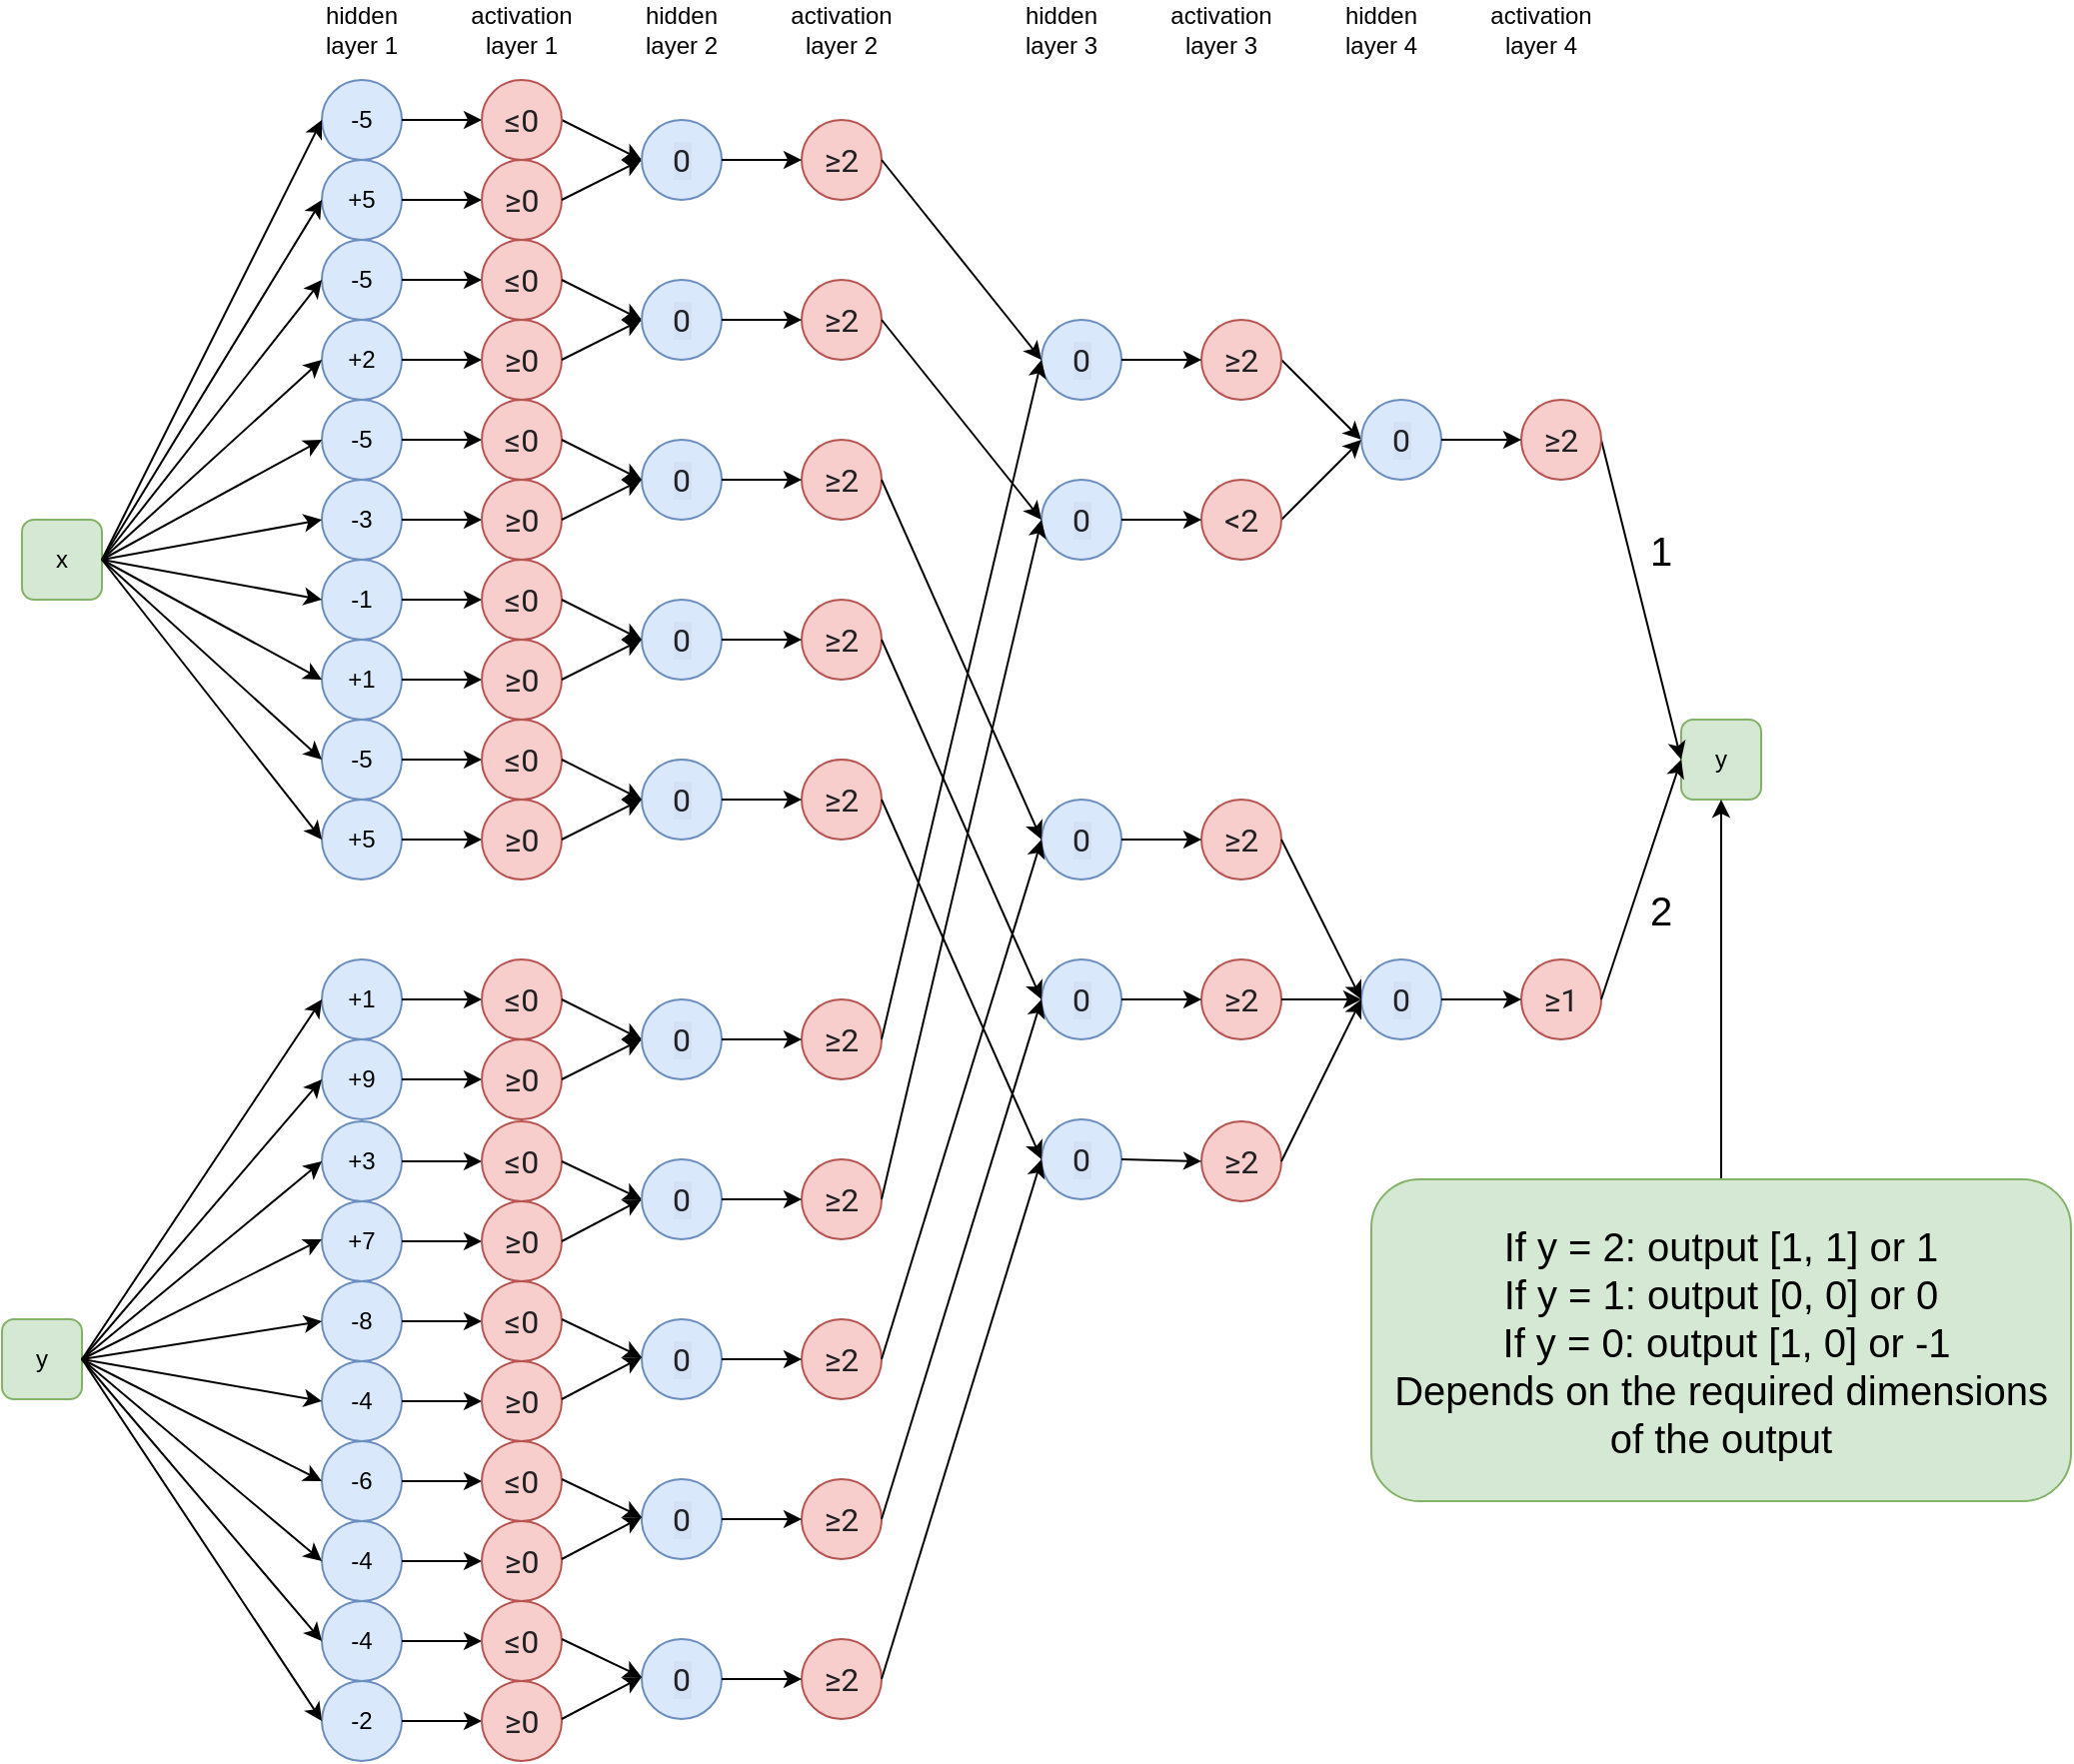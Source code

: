 <mxfile version="15.7.3" type="github">
  <diagram id="WiW1dt4rwBZ5oRVmD_iz" name="Page-1">
    <mxGraphModel dx="1382" dy="677" grid="1" gridSize="10" guides="1" tooltips="1" connect="1" arrows="1" fold="1" page="1" pageScale="1" pageWidth="600" pageHeight="300" math="0" shadow="0">
      <root>
        <mxCell id="0" />
        <mxCell id="1" parent="0" />
        <mxCell id="X48cYuM6y2Ta0CUNgX4l-2" value="x" style="rounded=1;whiteSpace=wrap;html=1;fillColor=#d5e8d4;strokeColor=#82b366;" parent="1" vertex="1">
          <mxGeometry x="-30" y="20" width="40" height="40" as="geometry" />
        </mxCell>
        <mxCell id="X48cYuM6y2Ta0CUNgX4l-4" value="+5" style="ellipse;whiteSpace=wrap;html=1;aspect=fixed;fillColor=#dae8fc;strokeColor=#6c8ebf;" parent="1" vertex="1">
          <mxGeometry x="120" y="-160" width="40" height="40" as="geometry" />
        </mxCell>
        <mxCell id="X48cYuM6y2Ta0CUNgX4l-9" value="" style="endArrow=classic;html=1;rounded=0;entryX=0;entryY=0.5;entryDx=0;entryDy=0;exitX=1;exitY=0.5;exitDx=0;exitDy=0;" parent="1" source="X48cYuM6y2Ta0CUNgX4l-2" target="X48cYuM6y2Ta0CUNgX4l-4" edge="1">
          <mxGeometry width="50" height="50" relative="1" as="geometry">
            <mxPoint x="60" y="40" as="sourcePoint" />
            <mxPoint x="110" y="-10" as="targetPoint" />
          </mxGeometry>
        </mxCell>
        <mxCell id="X48cYuM6y2Ta0CUNgX4l-10" value="-5" style="ellipse;whiteSpace=wrap;html=1;aspect=fixed;fillColor=#dae8fc;strokeColor=#6c8ebf;" parent="1" vertex="1">
          <mxGeometry x="120" y="-120" width="40" height="40" as="geometry" />
        </mxCell>
        <mxCell id="X48cYuM6y2Ta0CUNgX4l-12" value="" style="endArrow=classic;html=1;rounded=0;entryX=0;entryY=0.5;entryDx=0;entryDy=0;exitX=1;exitY=0.5;exitDx=0;exitDy=0;" parent="1" source="X48cYuM6y2Ta0CUNgX4l-2" target="X48cYuM6y2Ta0CUNgX4l-10" edge="1">
          <mxGeometry width="50" height="50" relative="1" as="geometry">
            <mxPoint x="60" y="50" as="sourcePoint" />
            <mxPoint x="110" as="targetPoint" />
          </mxGeometry>
        </mxCell>
        <mxCell id="X48cYuM6y2Ta0CUNgX4l-20" style="edgeStyle=orthogonalEdgeStyle;rounded=0;orthogonalLoop=1;jettySize=auto;html=1;exitX=1;exitY=0.5;exitDx=0;exitDy=0;" parent="1" edge="1">
          <mxGeometry relative="1" as="geometry">
            <mxPoint x="260.31" y="28.759" as="targetPoint" />
            <mxPoint x="260" y="29" as="sourcePoint" />
          </mxGeometry>
        </mxCell>
        <mxCell id="X48cYuM6y2Ta0CUNgX4l-21" value="&lt;span style=&quot;color: rgb(32 , 33 , 36) ; font-family: &amp;#34;roboto&amp;#34; , &amp;#34;arial&amp;#34; , sans-serif ; font-size: 16px ; text-align: left ; background-color: rgb(248 , 206 , 204)&quot;&gt;≥2&lt;/span&gt;" style="ellipse;whiteSpace=wrap;html=1;aspect=fixed;fillColor=#f8cecc;strokeColor=#b85450;" parent="1" vertex="1">
          <mxGeometry x="360" y="-180" width="40" height="40" as="geometry" />
        </mxCell>
        <mxCell id="X48cYuM6y2Ta0CUNgX4l-23" value="" style="endArrow=classic;html=1;rounded=0;exitX=1;exitY=0.5;exitDx=0;exitDy=0;" parent="1" source="X48cYuM6y2Ta0CUNgX4l-4" edge="1">
          <mxGeometry width="50" height="50" relative="1" as="geometry">
            <mxPoint x="170" y="-150" as="sourcePoint" />
            <mxPoint x="200" y="-140" as="targetPoint" />
          </mxGeometry>
        </mxCell>
        <mxCell id="X48cYuM6y2Ta0CUNgX4l-27" value="" style="endArrow=classic;html=1;rounded=0;exitX=1;exitY=0.5;exitDx=0;exitDy=0;" parent="1" source="X48cYuM6y2Ta0CUNgX4l-10" edge="1">
          <mxGeometry width="50" height="50" relative="1" as="geometry">
            <mxPoint x="170" y="-100" as="sourcePoint" />
            <mxPoint x="200" y="-100" as="targetPoint" />
          </mxGeometry>
        </mxCell>
        <mxCell id="X48cYuM6y2Ta0CUNgX4l-42" value="y" style="rounded=1;whiteSpace=wrap;html=1;fillColor=#d5e8d4;strokeColor=#82b366;" parent="1" vertex="1">
          <mxGeometry x="-40" y="420" width="40" height="40" as="geometry" />
        </mxCell>
        <mxCell id="X48cYuM6y2Ta0CUNgX4l-43" value="+1" style="ellipse;whiteSpace=wrap;html=1;aspect=fixed;fillColor=#dae8fc;strokeColor=#6c8ebf;" parent="1" vertex="1">
          <mxGeometry x="120" y="240" width="40" height="40" as="geometry" />
        </mxCell>
        <mxCell id="X48cYuM6y2Ta0CUNgX4l-45" value="" style="endArrow=classic;html=1;rounded=0;entryX=0;entryY=0.5;entryDx=0;entryDy=0;exitX=1;exitY=0.5;exitDx=0;exitDy=0;" parent="1" source="X48cYuM6y2Ta0CUNgX4l-42" target="X48cYuM6y2Ta0CUNgX4l-43" edge="1">
          <mxGeometry width="50" height="50" relative="1" as="geometry">
            <mxPoint x="60" y="200" as="sourcePoint" />
            <mxPoint x="110" y="150" as="targetPoint" />
          </mxGeometry>
        </mxCell>
        <mxCell id="X48cYuM6y2Ta0CUNgX4l-46" value="+9" style="ellipse;whiteSpace=wrap;html=1;aspect=fixed;fillColor=#dae8fc;strokeColor=#6c8ebf;" parent="1" vertex="1">
          <mxGeometry x="120" y="280" width="40" height="40" as="geometry" />
        </mxCell>
        <mxCell id="X48cYuM6y2Ta0CUNgX4l-48" value="" style="endArrow=classic;html=1;rounded=0;entryX=0;entryY=0.5;entryDx=0;entryDy=0;exitX=1;exitY=0.5;exitDx=0;exitDy=0;" parent="1" source="X48cYuM6y2Ta0CUNgX4l-42" target="X48cYuM6y2Ta0CUNgX4l-46" edge="1">
          <mxGeometry width="50" height="50" relative="1" as="geometry">
            <mxPoint x="60" y="210" as="sourcePoint" />
            <mxPoint x="110" y="160" as="targetPoint" />
          </mxGeometry>
        </mxCell>
        <mxCell id="X48cYuM6y2Ta0CUNgX4l-56" value="&lt;span style=&quot;background-color: rgb(248 , 206 , 204)&quot;&gt;&lt;span style=&quot;color: rgb(32 , 33 , 36) ; font-family: &amp;#34;roboto&amp;#34; , &amp;#34;arial&amp;#34; , sans-serif ; font-size: 16px ; text-align: left&quot;&gt;≥&lt;/span&gt;&lt;span style=&quot;color: rgb(32 , 33 , 36) ; font-family: &amp;#34;roboto&amp;#34; , &amp;#34;arial&amp;#34; , sans-serif ; font-size: 16px ; text-align: left&quot;&gt;0&lt;/span&gt;&lt;/span&gt;" style="ellipse;whiteSpace=wrap;html=1;aspect=fixed;fillColor=#f8cecc;strokeColor=#b85450;" parent="1" vertex="1">
          <mxGeometry x="200" y="-160" width="40" height="40" as="geometry" />
        </mxCell>
        <mxCell id="X48cYuM6y2Ta0CUNgX4l-58" value="" style="endArrow=classic;html=1;rounded=0;exitX=1;exitY=0.5;exitDx=0;exitDy=0;entryX=0;entryY=0.5;entryDx=0;entryDy=0;" parent="1" source="X48cYuM6y2Ta0CUNgX4l-56" target="rzbT1TYOIwulQJLnCchb-53" edge="1">
          <mxGeometry width="50" height="50" relative="1" as="geometry">
            <mxPoint x="250" y="-30" as="sourcePoint" />
            <mxPoint x="280" y="-20" as="targetPoint" />
          </mxGeometry>
        </mxCell>
        <mxCell id="X48cYuM6y2Ta0CUNgX4l-62" value="&lt;span style=&quot;color: rgb(32 , 33 , 36) ; font-family: &amp;#34;roboto&amp;#34; , &amp;#34;arial&amp;#34; , sans-serif ; font-size: 16px ; text-align: left ; background-color: rgb(248 , 206 , 204)&quot;&gt;≤&lt;/span&gt;&lt;span style=&quot;color: rgb(32 , 33 , 36) ; font-family: &amp;#34;roboto&amp;#34; , &amp;#34;arial&amp;#34; , sans-serif ; font-size: 16px ; text-align: left ; background-color: rgb(248 , 206 , 204)&quot;&gt;0&lt;/span&gt;" style="ellipse;whiteSpace=wrap;html=1;aspect=fixed;fillColor=#f8cecc;strokeColor=#b85450;" parent="1" vertex="1">
          <mxGeometry x="200" y="-120" width="40" height="40" as="geometry" />
        </mxCell>
        <mxCell id="X48cYuM6y2Ta0CUNgX4l-64" value="" style="endArrow=classic;html=1;rounded=0;exitX=1;exitY=0.5;exitDx=0;exitDy=0;entryX=0;entryY=0.5;entryDx=0;entryDy=0;" parent="1" source="X48cYuM6y2Ta0CUNgX4l-125" target="rzbT1TYOIwulQJLnCchb-53" edge="1">
          <mxGeometry width="50" height="50" relative="1" as="geometry">
            <mxPoint x="250" y="50" as="sourcePoint" />
            <mxPoint x="280" y="60" as="targetPoint" />
          </mxGeometry>
        </mxCell>
        <mxCell id="X48cYuM6y2Ta0CUNgX4l-66" value="+2" style="ellipse;whiteSpace=wrap;html=1;aspect=fixed;fillColor=#dae8fc;strokeColor=#6c8ebf;" parent="1" vertex="1">
          <mxGeometry x="120" y="-80" width="40" height="40" as="geometry" />
        </mxCell>
        <mxCell id="X48cYuM6y2Ta0CUNgX4l-68" value="" style="endArrow=classic;html=1;rounded=0;exitX=1;exitY=0.5;exitDx=0;exitDy=0;" parent="1" source="X48cYuM6y2Ta0CUNgX4l-66" edge="1">
          <mxGeometry width="50" height="50" relative="1" as="geometry">
            <mxPoint x="170" y="-60" as="sourcePoint" />
            <mxPoint x="200" y="-60" as="targetPoint" />
          </mxGeometry>
        </mxCell>
        <mxCell id="X48cYuM6y2Ta0CUNgX4l-69" value="&lt;span style=&quot;color: rgb(32 , 33 , 36) ; font-family: &amp;#34;roboto&amp;#34; , &amp;#34;arial&amp;#34; , sans-serif ; font-size: 16px ; font-style: normal ; font-weight: 400 ; letter-spacing: normal ; text-align: left ; text-indent: 0px ; text-transform: none ; word-spacing: 0px ; display: inline ; float: none ; background-color: rgb(248 , 206 , 204)&quot;&gt;≥0&lt;/span&gt;" style="ellipse;whiteSpace=wrap;html=1;aspect=fixed;fillColor=#f8cecc;strokeColor=#b85450;" parent="1" vertex="1">
          <mxGeometry x="200" y="-80" width="40" height="40" as="geometry" />
        </mxCell>
        <mxCell id="X48cYuM6y2Ta0CUNgX4l-74" value="" style="endArrow=classic;html=1;rounded=0;exitX=1;exitY=0.5;exitDx=0;exitDy=0;entryX=0;entryY=0.5;entryDx=0;entryDy=0;" parent="1" edge="1" target="rzbT1TYOIwulQJLnCchb-54" source="X48cYuM6y2Ta0CUNgX4l-69">
          <mxGeometry width="50" height="50" relative="1" as="geometry">
            <mxPoint x="240" y="60" as="sourcePoint" />
            <mxPoint x="280" y="20" as="targetPoint" />
          </mxGeometry>
        </mxCell>
        <mxCell id="X48cYuM6y2Ta0CUNgX4l-76" value="" style="endArrow=classic;html=1;rounded=0;entryX=0;entryY=0.5;entryDx=0;entryDy=0;exitX=1;exitY=0.5;exitDx=0;exitDy=0;" parent="1" source="X48cYuM6y2Ta0CUNgX4l-2" target="X48cYuM6y2Ta0CUNgX4l-66" edge="1">
          <mxGeometry width="50" height="50" relative="1" as="geometry">
            <mxPoint x="60" y="90" as="sourcePoint" />
            <mxPoint x="100" y="50" as="targetPoint" />
          </mxGeometry>
        </mxCell>
        <mxCell id="X48cYuM6y2Ta0CUNgX4l-81" value="&lt;span style=&quot;color: rgb(32 , 33 , 36) ; font-family: &amp;#34;roboto&amp;#34; , &amp;#34;arial&amp;#34; , sans-serif ; font-size: 16px ; text-align: left ; background-color: rgb(248 , 206 , 204)&quot;&gt;≥2&lt;/span&gt;" style="ellipse;whiteSpace=wrap;html=1;aspect=fixed;fillColor=#f8cecc;strokeColor=#b85450;" parent="1" vertex="1">
          <mxGeometry x="360" y="-100" width="40" height="40" as="geometry" />
        </mxCell>
        <mxCell id="X48cYuM6y2Ta0CUNgX4l-83" value="" style="endArrow=classic;html=1;rounded=0;exitX=1;exitY=0.5;exitDx=0;exitDy=0;entryX=0;entryY=0.5;entryDx=0;entryDy=0;" parent="1" edge="1" target="rzbT1TYOIwulQJLnCchb-54" source="X48cYuM6y2Ta0CUNgX4l-62">
          <mxGeometry width="50" height="50" relative="1" as="geometry">
            <mxPoint x="240.0" y="-21" as="sourcePoint" />
            <mxPoint x="280.0" y="19" as="targetPoint" />
          </mxGeometry>
        </mxCell>
        <mxCell id="X48cYuM6y2Ta0CUNgX4l-93" value="" style="endArrow=classic;html=1;rounded=0;exitX=1;exitY=0.5;exitDx=0;exitDy=0;" parent="1" edge="1">
          <mxGeometry width="50" height="50" relative="1" as="geometry">
            <mxPoint x="160.0" y="260" as="sourcePoint" />
            <mxPoint x="200.0" y="260" as="targetPoint" />
          </mxGeometry>
        </mxCell>
        <mxCell id="X48cYuM6y2Ta0CUNgX4l-94" value="" style="endArrow=classic;html=1;rounded=0;exitX=1;exitY=0.5;exitDx=0;exitDy=0;" parent="1" edge="1">
          <mxGeometry width="50" height="50" relative="1" as="geometry">
            <mxPoint x="160.0" y="300" as="sourcePoint" />
            <mxPoint x="200.0" y="300" as="targetPoint" />
          </mxGeometry>
        </mxCell>
        <mxCell id="X48cYuM6y2Ta0CUNgX4l-95" value="&lt;span style=&quot;color: rgb(32 , 33 , 36) ; font-family: &amp;#34;roboto&amp;#34; , &amp;#34;arial&amp;#34; , sans-serif ; font-size: 16px ; text-align: left ; background-color: rgb(248 , 206 , 204)&quot;&gt;≤&lt;/span&gt;&lt;span style=&quot;color: rgb(32 , 33 , 36) ; font-family: &amp;#34;roboto&amp;#34; , &amp;#34;arial&amp;#34; , sans-serif ; font-size: 16px ; text-align: left ; background-color: rgb(248 , 206 , 204)&quot;&gt;0&lt;/span&gt;" style="ellipse;whiteSpace=wrap;html=1;aspect=fixed;fillColor=#f8cecc;strokeColor=#b85450;" parent="1" vertex="1">
          <mxGeometry x="200.0" y="240" width="40" height="40" as="geometry" />
        </mxCell>
        <mxCell id="X48cYuM6y2Ta0CUNgX4l-96" value="&lt;span style=&quot;color: rgb(32 , 33 , 36) ; font-family: &amp;#34;roboto&amp;#34; , &amp;#34;arial&amp;#34; , sans-serif ; font-size: 16px ; text-align: left&quot;&gt;≥&lt;/span&gt;&lt;span style=&quot;color: rgb(32 , 33 , 36) ; font-family: &amp;#34;roboto&amp;#34; , &amp;#34;arial&amp;#34; , sans-serif ; font-size: 16px ; text-align: left&quot;&gt;0&lt;/span&gt;" style="ellipse;whiteSpace=wrap;html=1;aspect=fixed;fillColor=#f8cecc;strokeColor=#b85450;" parent="1" vertex="1">
          <mxGeometry x="200.0" y="280" width="40" height="40" as="geometry" />
        </mxCell>
        <mxCell id="X48cYuM6y2Ta0CUNgX4l-98" value="&lt;span style=&quot;color: rgb(32 , 33 , 36) ; font-family: &amp;#34;roboto&amp;#34; , &amp;#34;arial&amp;#34; , sans-serif ; font-size: 16px ; text-align: left ; background-color: rgb(248 , 206 , 204)&quot;&gt;≥2&lt;/span&gt;" style="ellipse;whiteSpace=wrap;html=1;aspect=fixed;fillColor=#f8cecc;strokeColor=#b85450;" parent="1" vertex="1">
          <mxGeometry x="360" y="260" width="40" height="40" as="geometry" />
        </mxCell>
        <mxCell id="X48cYuM6y2Ta0CUNgX4l-99" value="" style="endArrow=classic;html=1;rounded=0;exitX=1;exitY=0.5;exitDx=0;exitDy=0;entryX=0;entryY=0.5;entryDx=0;entryDy=0;" parent="1" target="rzbT1TYOIwulQJLnCchb-90" edge="1" source="X48cYuM6y2Ta0CUNgX4l-95">
          <mxGeometry width="50" height="50" relative="1" as="geometry">
            <mxPoint x="240.0" y="140" as="sourcePoint" />
            <mxPoint x="280" y="220" as="targetPoint" />
          </mxGeometry>
        </mxCell>
        <mxCell id="X48cYuM6y2Ta0CUNgX4l-100" value="" style="endArrow=classic;html=1;rounded=0;exitX=1;exitY=0.5;exitDx=0;exitDy=0;entryX=0;entryY=0.5;entryDx=0;entryDy=0;" parent="1" target="rzbT1TYOIwulQJLnCchb-90" edge="1" source="X48cYuM6y2Ta0CUNgX4l-96">
          <mxGeometry width="50" height="50" relative="1" as="geometry">
            <mxPoint x="240.0" y="220" as="sourcePoint" />
            <mxPoint x="280" y="300" as="targetPoint" />
          </mxGeometry>
        </mxCell>
        <mxCell id="X48cYuM6y2Ta0CUNgX4l-101" value="+3" style="ellipse;whiteSpace=wrap;html=1;aspect=fixed;fillColor=#dae8fc;strokeColor=#6c8ebf;" parent="1" vertex="1">
          <mxGeometry x="120" y="321" width="40" height="40" as="geometry" />
        </mxCell>
        <mxCell id="X48cYuM6y2Ta0CUNgX4l-103" value="+7" style="ellipse;whiteSpace=wrap;html=1;aspect=fixed;fillColor=#dae8fc;strokeColor=#6c8ebf;" parent="1" vertex="1">
          <mxGeometry x="120" y="361" width="40" height="40" as="geometry" />
        </mxCell>
        <mxCell id="X48cYuM6y2Ta0CUNgX4l-105" value="" style="endArrow=classic;html=1;rounded=0;exitX=1;exitY=0.5;exitDx=0;exitDy=0;" parent="1" edge="1">
          <mxGeometry width="50" height="50" relative="1" as="geometry">
            <mxPoint x="160.0" y="341" as="sourcePoint" />
            <mxPoint x="200" y="341" as="targetPoint" />
          </mxGeometry>
        </mxCell>
        <mxCell id="X48cYuM6y2Ta0CUNgX4l-106" value="" style="endArrow=classic;html=1;rounded=0;exitX=1;exitY=0.5;exitDx=0;exitDy=0;" parent="1" edge="1">
          <mxGeometry width="50" height="50" relative="1" as="geometry">
            <mxPoint x="160.0" y="381" as="sourcePoint" />
            <mxPoint x="200" y="381" as="targetPoint" />
          </mxGeometry>
        </mxCell>
        <mxCell id="X48cYuM6y2Ta0CUNgX4l-107" value="&lt;span style=&quot;color: rgb(32 , 33 , 36) ; font-family: &amp;#34;roboto&amp;#34; , &amp;#34;arial&amp;#34; , sans-serif ; font-size: 16px ; text-align: left ; background-color: rgb(248 , 206 , 204)&quot;&gt;≤&lt;/span&gt;&lt;span style=&quot;color: rgb(32 , 33 , 36) ; font-family: &amp;#34;roboto&amp;#34; , &amp;#34;arial&amp;#34; , sans-serif ; font-size: 16px ; text-align: left ; background-color: rgb(248 , 206 , 204)&quot;&gt;0&lt;/span&gt;" style="ellipse;whiteSpace=wrap;html=1;aspect=fixed;fillColor=#f8cecc;strokeColor=#b85450;" parent="1" vertex="1">
          <mxGeometry x="200.0" y="321" width="40" height="40" as="geometry" />
        </mxCell>
        <mxCell id="X48cYuM6y2Ta0CUNgX4l-108" value="&lt;span style=&quot;color: rgb(32 , 33 , 36) ; font-family: &amp;#34;roboto&amp;#34; , &amp;#34;arial&amp;#34; , sans-serif ; font-size: 16px ; text-align: left&quot;&gt;≥&lt;/span&gt;&lt;span style=&quot;color: rgb(32 , 33 , 36) ; font-family: &amp;#34;roboto&amp;#34; , &amp;#34;arial&amp;#34; , sans-serif ; font-size: 16px ; text-align: left&quot;&gt;0&lt;/span&gt;" style="ellipse;whiteSpace=wrap;html=1;aspect=fixed;fillColor=#f8cecc;strokeColor=#b85450;" parent="1" vertex="1">
          <mxGeometry x="200.0" y="361" width="40" height="40" as="geometry" />
        </mxCell>
        <mxCell id="X48cYuM6y2Ta0CUNgX4l-109" value="&lt;span style=&quot;color: rgb(32 , 33 , 36) ; font-family: &amp;#34;roboto&amp;#34; , &amp;#34;arial&amp;#34; , sans-serif ; font-size: 16px ; text-align: left ; background-color: rgb(248 , 206 , 204)&quot;&gt;≥2&lt;/span&gt;" style="ellipse;whiteSpace=wrap;html=1;aspect=fixed;fillColor=#f8cecc;strokeColor=#b85450;" parent="1" vertex="1">
          <mxGeometry x="360" y="340" width="40" height="40" as="geometry" />
        </mxCell>
        <mxCell id="X48cYuM6y2Ta0CUNgX4l-110" value="" style="endArrow=classic;html=1;rounded=0;exitX=1;exitY=0.5;exitDx=0;exitDy=0;entryX=0;entryY=0.5;entryDx=0;entryDy=0;" parent="1" target="rzbT1TYOIwulQJLnCchb-91" edge="1" source="X48cYuM6y2Ta0CUNgX4l-107">
          <mxGeometry width="50" height="50" relative="1" as="geometry">
            <mxPoint x="240.0" y="301" as="sourcePoint" />
            <mxPoint x="280" y="381" as="targetPoint" />
          </mxGeometry>
        </mxCell>
        <mxCell id="X48cYuM6y2Ta0CUNgX4l-111" value="" style="endArrow=classic;html=1;rounded=0;exitX=1;exitY=0.5;exitDx=0;exitDy=0;entryX=0;entryY=0.5;entryDx=0;entryDy=0;" parent="1" target="rzbT1TYOIwulQJLnCchb-91" edge="1">
          <mxGeometry width="50" height="50" relative="1" as="geometry">
            <mxPoint x="240.0" y="381" as="sourcePoint" />
            <mxPoint x="280" y="461" as="targetPoint" />
          </mxGeometry>
        </mxCell>
        <mxCell id="X48cYuM6y2Ta0CUNgX4l-112" value="" style="endArrow=classic;html=1;rounded=0;entryX=0;entryY=0.5;entryDx=0;entryDy=0;exitX=1;exitY=0.5;exitDx=0;exitDy=0;" parent="1" edge="1" source="X48cYuM6y2Ta0CUNgX4l-42">
          <mxGeometry width="50" height="50" relative="1" as="geometry">
            <mxPoint x="80" y="260" as="sourcePoint" />
            <mxPoint x="120.0" y="380" as="targetPoint" />
          </mxGeometry>
        </mxCell>
        <mxCell id="X48cYuM6y2Ta0CUNgX4l-113" value="" style="endArrow=classic;html=1;rounded=0;entryX=0;entryY=0.5;entryDx=0;entryDy=0;exitX=1;exitY=0.5;exitDx=0;exitDy=0;" parent="1" source="X48cYuM6y2Ta0CUNgX4l-42" edge="1" target="X48cYuM6y2Ta0CUNgX4l-101">
          <mxGeometry width="50" height="50" relative="1" as="geometry">
            <mxPoint x="80" y="420" as="sourcePoint" />
            <mxPoint x="120.0" y="300" as="targetPoint" />
          </mxGeometry>
        </mxCell>
        <mxCell id="X48cYuM6y2Ta0CUNgX4l-114" value="&lt;span style=&quot;color: rgb(32 , 33 , 36) ; font-family: &amp;#34;roboto&amp;#34; , &amp;#34;arial&amp;#34; , sans-serif ; font-size: 16px ; text-align: left ; background-color: rgb(212 , 225 , 245)&quot;&gt;0&lt;/span&gt;" style="ellipse;whiteSpace=wrap;html=1;aspect=fixed;fillColor=#dae8fc;strokeColor=#6c8ebf;" parent="1" vertex="1">
          <mxGeometry x="480" y="-80" width="40" height="40" as="geometry" />
        </mxCell>
        <mxCell id="X48cYuM6y2Ta0CUNgX4l-115" value="" style="endArrow=classic;html=1;rounded=0;fontSize=16;entryX=0;entryY=0.5;entryDx=0;entryDy=0;exitX=1;exitY=0.5;exitDx=0;exitDy=0;" parent="1" source="X48cYuM6y2Ta0CUNgX4l-21" target="X48cYuM6y2Ta0CUNgX4l-114" edge="1">
          <mxGeometry width="50" height="50" relative="1" as="geometry">
            <mxPoint x="320" y="-60" as="sourcePoint" />
            <mxPoint x="370" y="-110" as="targetPoint" />
          </mxGeometry>
        </mxCell>
        <mxCell id="X48cYuM6y2Ta0CUNgX4l-117" value="" style="endArrow=classic;html=1;rounded=0;fontSize=16;exitX=1;exitY=0.5;exitDx=0;exitDy=0;" parent="1" edge="1" source="X48cYuM6y2Ta0CUNgX4l-98">
          <mxGeometry width="50" height="50" relative="1" as="geometry">
            <mxPoint x="440" y="179.66" as="sourcePoint" />
            <mxPoint x="480" y="-60" as="targetPoint" />
          </mxGeometry>
        </mxCell>
        <mxCell id="X48cYuM6y2Ta0CUNgX4l-118" value="&lt;span style=&quot;color: rgb(32 , 33 , 36) ; font-family: &amp;#34;roboto&amp;#34; , &amp;#34;arial&amp;#34; , sans-serif ; font-size: 16px ; text-align: left ; background-color: rgb(212 , 225 , 245)&quot;&gt;0&lt;/span&gt;" style="ellipse;whiteSpace=wrap;html=1;aspect=fixed;fillColor=#dae8fc;strokeColor=#6c8ebf;" parent="1" vertex="1">
          <mxGeometry x="480" width="40" height="40" as="geometry" />
        </mxCell>
        <mxCell id="X48cYuM6y2Ta0CUNgX4l-120" value="" style="endArrow=classic;html=1;rounded=0;fontSize=16;entryX=0;entryY=0.5;entryDx=0;entryDy=0;exitX=1;exitY=0.5;exitDx=0;exitDy=0;" parent="1" target="X48cYuM6y2Ta0CUNgX4l-118" edge="1" source="X48cYuM6y2Ta0CUNgX4l-81">
          <mxGeometry width="50" height="50" relative="1" as="geometry">
            <mxPoint x="320" y="20" as="sourcePoint" />
            <mxPoint x="360.0" y="100" as="targetPoint" />
          </mxGeometry>
        </mxCell>
        <mxCell id="X48cYuM6y2Ta0CUNgX4l-121" value="" style="endArrow=classic;html=1;rounded=0;fontSize=16;entryX=0;entryY=0.5;entryDx=0;entryDy=0;exitX=1;exitY=0.5;exitDx=0;exitDy=0;" parent="1" target="X48cYuM6y2Ta0CUNgX4l-118" edge="1" source="X48cYuM6y2Ta0CUNgX4l-109">
          <mxGeometry width="50" height="50" relative="1" as="geometry">
            <mxPoint x="320" y="339.83" as="sourcePoint" />
            <mxPoint x="360" y="180.17" as="targetPoint" />
          </mxGeometry>
        </mxCell>
        <mxCell id="X48cYuM6y2Ta0CUNgX4l-122" value="-5" style="ellipse;whiteSpace=wrap;html=1;aspect=fixed;fillColor=#dae8fc;strokeColor=#6c8ebf;" parent="1" vertex="1">
          <mxGeometry x="120" y="-200" width="40" height="40" as="geometry" />
        </mxCell>
        <mxCell id="X48cYuM6y2Ta0CUNgX4l-124" value="" style="endArrow=classic;html=1;rounded=0;exitX=1;exitY=0.5;exitDx=0;exitDy=0;" parent="1" source="X48cYuM6y2Ta0CUNgX4l-122" edge="1">
          <mxGeometry width="50" height="50" relative="1" as="geometry">
            <mxPoint x="170" y="-190" as="sourcePoint" />
            <mxPoint x="200" y="-180" as="targetPoint" />
          </mxGeometry>
        </mxCell>
        <mxCell id="X48cYuM6y2Ta0CUNgX4l-125" value="&lt;span style=&quot;color: rgb(32 , 33 , 36) ; font-family: &amp;#34;roboto&amp;#34; , &amp;#34;arial&amp;#34; , sans-serif ; font-size: 16px ; text-align: left ; background-color: rgb(248 , 206 , 204)&quot;&gt;≤&lt;/span&gt;&lt;span style=&quot;color: rgb(32 , 33 , 36) ; font-family: &amp;#34;roboto&amp;#34; , &amp;#34;arial&amp;#34; , sans-serif ; font-size: 16px ; text-align: left ; background-color: rgb(248 , 206 , 204)&quot;&gt;0&lt;/span&gt;" style="ellipse;whiteSpace=wrap;html=1;aspect=fixed;fillColor=#f8cecc;strokeColor=#b85450;" parent="1" vertex="1">
          <mxGeometry x="200" y="-200" width="40" height="40" as="geometry" />
        </mxCell>
        <mxCell id="X48cYuM6y2Ta0CUNgX4l-126" value="activation layer 1" style="text;html=1;strokeColor=none;fillColor=none;align=center;verticalAlign=middle;whiteSpace=wrap;rounded=0;" parent="1" vertex="1">
          <mxGeometry x="190" y="-240" width="60" height="30" as="geometry" />
        </mxCell>
        <mxCell id="X48cYuM6y2Ta0CUNgX4l-127" value="" style="endArrow=classic;html=1;rounded=0;entryX=0;entryY=0.5;entryDx=0;entryDy=0;exitX=1;exitY=0.5;exitDx=0;exitDy=0;" parent="1" edge="1" source="X48cYuM6y2Ta0CUNgX4l-2">
          <mxGeometry width="50" height="50" relative="1" as="geometry">
            <mxPoint x="80" y="-60" as="sourcePoint" />
            <mxPoint x="120" y="-180" as="targetPoint" />
          </mxGeometry>
        </mxCell>
        <mxCell id="X48cYuM6y2Ta0CUNgX4l-128" value="activation&lt;br&gt;layer 2" style="text;html=1;strokeColor=none;fillColor=none;align=center;verticalAlign=middle;whiteSpace=wrap;rounded=0;" parent="1" vertex="1">
          <mxGeometry x="350" y="-240" width="60" height="30" as="geometry" />
        </mxCell>
        <mxCell id="X48cYuM6y2Ta0CUNgX4l-129" value="y" style="rounded=1;whiteSpace=wrap;html=1;fillColor=#d5e8d4;strokeColor=#82b366;" parent="1" vertex="1">
          <mxGeometry x="800" y="120" width="40" height="40" as="geometry" />
        </mxCell>
        <mxCell id="X48cYuM6y2Ta0CUNgX4l-130" value="" style="endArrow=classic;html=1;rounded=0;fontSize=16;entryX=0;entryY=0.5;entryDx=0;entryDy=0;exitX=1;exitY=0.5;exitDx=0;exitDy=0;" parent="1" target="X48cYuM6y2Ta0CUNgX4l-131" edge="1" source="rzbT1TYOIwulQJLnCchb-110">
          <mxGeometry width="50" height="50" relative="1" as="geometry">
            <mxPoint x="650" y="-100" as="sourcePoint" />
            <mxPoint x="620" y="-30" as="targetPoint" />
          </mxGeometry>
        </mxCell>
        <mxCell id="X48cYuM6y2Ta0CUNgX4l-131" value="&lt;span style=&quot;color: rgb(32 , 33 , 36) ; font-family: &amp;#34;roboto&amp;#34; , &amp;#34;arial&amp;#34; , sans-serif ; font-size: 16px ; text-align: left ; background-color: rgb(212 , 225 , 245)&quot;&gt;0&lt;/span&gt;" style="ellipse;whiteSpace=wrap;html=1;aspect=fixed;fillColor=#dae8fc;strokeColor=#6c8ebf;" parent="1" vertex="1">
          <mxGeometry x="640" y="-40" width="40" height="40" as="geometry" />
        </mxCell>
        <mxCell id="X48cYuM6y2Ta0CUNgX4l-132" value="" style="endArrow=classic;html=1;rounded=0;fontSize=16;entryX=0;entryY=0.5;entryDx=0;entryDy=0;exitX=1;exitY=0.5;exitDx=0;exitDy=0;" parent="1" target="X48cYuM6y2Ta0CUNgX4l-131" edge="1" source="rzbT1TYOIwulQJLnCchb-111">
          <mxGeometry width="50" height="50" relative="1" as="geometry">
            <mxPoint x="600" y="109.66" as="sourcePoint" />
            <mxPoint x="640" y="20" as="targetPoint" />
          </mxGeometry>
        </mxCell>
        <mxCell id="X48cYuM6y2Ta0CUNgX4l-133" value="" style="endArrow=classic;html=1;rounded=0;fontSize=16;entryX=0;entryY=0.5;entryDx=0;entryDy=0;" parent="1" target="X48cYuM6y2Ta0CUNgX4l-129" edge="1">
          <mxGeometry width="50" height="50" relative="1" as="geometry">
            <mxPoint x="760" y="-20" as="sourcePoint" />
            <mxPoint x="810" y="-70" as="targetPoint" />
          </mxGeometry>
        </mxCell>
        <mxCell id="rzbT1TYOIwulQJLnCchb-1" value="hidden layer 1" style="text;html=1;strokeColor=none;fillColor=none;align=center;verticalAlign=middle;whiteSpace=wrap;rounded=0;" vertex="1" parent="1">
          <mxGeometry x="110" y="-240" width="60" height="30" as="geometry" />
        </mxCell>
        <mxCell id="rzbT1TYOIwulQJLnCchb-2" value="-3" style="ellipse;whiteSpace=wrap;html=1;aspect=fixed;fillColor=#dae8fc;strokeColor=#6c8ebf;" vertex="1" parent="1">
          <mxGeometry x="120" width="40" height="40" as="geometry" />
        </mxCell>
        <mxCell id="rzbT1TYOIwulQJLnCchb-3" value="-1" style="ellipse;whiteSpace=wrap;html=1;aspect=fixed;fillColor=#dae8fc;strokeColor=#6c8ebf;" vertex="1" parent="1">
          <mxGeometry x="120" y="40" width="40" height="40" as="geometry" />
        </mxCell>
        <mxCell id="rzbT1TYOIwulQJLnCchb-4" value="" style="endArrow=classic;html=1;rounded=0;exitX=1;exitY=0.5;exitDx=0;exitDy=0;" edge="1" parent="1" source="rzbT1TYOIwulQJLnCchb-2">
          <mxGeometry width="50" height="50" relative="1" as="geometry">
            <mxPoint x="170" y="10" as="sourcePoint" />
            <mxPoint x="200" y="20" as="targetPoint" />
          </mxGeometry>
        </mxCell>
        <mxCell id="rzbT1TYOIwulQJLnCchb-5" value="" style="endArrow=classic;html=1;rounded=0;exitX=1;exitY=0.5;exitDx=0;exitDy=0;" edge="1" parent="1" source="rzbT1TYOIwulQJLnCchb-3">
          <mxGeometry width="50" height="50" relative="1" as="geometry">
            <mxPoint x="170" y="60" as="sourcePoint" />
            <mxPoint x="200" y="60" as="targetPoint" />
          </mxGeometry>
        </mxCell>
        <mxCell id="rzbT1TYOIwulQJLnCchb-6" value="&lt;span style=&quot;color: rgb(32 , 33 , 36) ; font-family: &amp;#34;roboto&amp;#34; , &amp;#34;arial&amp;#34; , sans-serif ; font-size: 16px ; text-align: left&quot;&gt;≥&lt;/span&gt;&lt;span style=&quot;color: rgb(32 , 33 , 36) ; font-family: &amp;#34;roboto&amp;#34; , &amp;#34;arial&amp;#34; , sans-serif ; font-size: 16px ; text-align: left&quot;&gt;0&lt;/span&gt;" style="ellipse;whiteSpace=wrap;html=1;aspect=fixed;fillColor=#f8cecc;strokeColor=#b85450;" vertex="1" parent="1">
          <mxGeometry x="200" width="40" height="40" as="geometry" />
        </mxCell>
        <mxCell id="rzbT1TYOIwulQJLnCchb-7" value="&lt;span style=&quot;color: rgb(32 , 33 , 36) ; font-family: &amp;#34;roboto&amp;#34; , &amp;#34;arial&amp;#34; , sans-serif ; font-size: 16px ; text-align: left ; background-color: rgb(248 , 206 , 204)&quot;&gt;≤&lt;/span&gt;&lt;span style=&quot;color: rgb(32 , 33 , 36) ; font-family: &amp;#34;roboto&amp;#34; , &amp;#34;arial&amp;#34; , sans-serif ; font-size: 16px ; text-align: left ; background-color: rgb(248 , 206 , 204)&quot;&gt;0&lt;/span&gt;" style="ellipse;whiteSpace=wrap;html=1;aspect=fixed;fillColor=#f8cecc;strokeColor=#b85450;" vertex="1" parent="1">
          <mxGeometry x="200" y="40" width="40" height="40" as="geometry" />
        </mxCell>
        <mxCell id="rzbT1TYOIwulQJLnCchb-8" value="+1" style="ellipse;whiteSpace=wrap;html=1;aspect=fixed;fillColor=#dae8fc;strokeColor=#6c8ebf;" vertex="1" parent="1">
          <mxGeometry x="120" y="80" width="40" height="40" as="geometry" />
        </mxCell>
        <mxCell id="rzbT1TYOIwulQJLnCchb-9" value="" style="endArrow=classic;html=1;rounded=0;exitX=1;exitY=0.5;exitDx=0;exitDy=0;" edge="1" parent="1" source="rzbT1TYOIwulQJLnCchb-8">
          <mxGeometry width="50" height="50" relative="1" as="geometry">
            <mxPoint x="170" y="100" as="sourcePoint" />
            <mxPoint x="200" y="100" as="targetPoint" />
          </mxGeometry>
        </mxCell>
        <mxCell id="rzbT1TYOIwulQJLnCchb-10" value="&lt;span style=&quot;color: rgb(32 , 33 , 36) ; font-family: &amp;#34;roboto&amp;#34; , &amp;#34;arial&amp;#34; , sans-serif ; font-size: 16px ; text-align: left&quot;&gt;≥&lt;/span&gt;&lt;span style=&quot;color: rgb(32 , 33 , 36) ; font-family: &amp;#34;roboto&amp;#34; , &amp;#34;arial&amp;#34; , sans-serif ; font-size: 16px ; text-align: left&quot;&gt;0&lt;/span&gt;" style="ellipse;whiteSpace=wrap;html=1;aspect=fixed;fillColor=#f8cecc;strokeColor=#b85450;" vertex="1" parent="1">
          <mxGeometry x="200" y="80" width="40" height="40" as="geometry" />
        </mxCell>
        <mxCell id="rzbT1TYOIwulQJLnCchb-11" value="-5" style="ellipse;whiteSpace=wrap;html=1;aspect=fixed;fillColor=#dae8fc;strokeColor=#6c8ebf;" vertex="1" parent="1">
          <mxGeometry x="120" y="-40" width="40" height="40" as="geometry" />
        </mxCell>
        <mxCell id="rzbT1TYOIwulQJLnCchb-12" value="" style="endArrow=classic;html=1;rounded=0;exitX=1;exitY=0.5;exitDx=0;exitDy=0;" edge="1" parent="1" source="rzbT1TYOIwulQJLnCchb-11">
          <mxGeometry width="50" height="50" relative="1" as="geometry">
            <mxPoint x="170" y="-30" as="sourcePoint" />
            <mxPoint x="200" y="-20" as="targetPoint" />
          </mxGeometry>
        </mxCell>
        <mxCell id="rzbT1TYOIwulQJLnCchb-13" value="&lt;span style=&quot;color: rgb(32 , 33 , 36) ; font-family: &amp;#34;roboto&amp;#34; , &amp;#34;arial&amp;#34; , sans-serif ; font-size: 16px ; text-align: left ; background-color: rgb(248 , 206 , 204)&quot;&gt;≤&lt;/span&gt;&lt;span style=&quot;color: rgb(32 , 33 , 36) ; font-family: &amp;#34;roboto&amp;#34; , &amp;#34;arial&amp;#34; , sans-serif ; font-size: 16px ; text-align: left ; background-color: rgb(248 , 206 , 204)&quot;&gt;0&lt;/span&gt;" style="ellipse;whiteSpace=wrap;html=1;aspect=fixed;fillColor=#f8cecc;strokeColor=#b85450;" vertex="1" parent="1">
          <mxGeometry x="200" y="-40" width="40" height="40" as="geometry" />
        </mxCell>
        <mxCell id="rzbT1TYOIwulQJLnCchb-14" value="-5" style="ellipse;whiteSpace=wrap;html=1;aspect=fixed;fillColor=#dae8fc;strokeColor=#6c8ebf;" vertex="1" parent="1">
          <mxGeometry x="120" y="120" width="40" height="40" as="geometry" />
        </mxCell>
        <mxCell id="rzbT1TYOIwulQJLnCchb-15" value="" style="endArrow=classic;html=1;rounded=0;exitX=1;exitY=0.5;exitDx=0;exitDy=0;" edge="1" parent="1" source="rzbT1TYOIwulQJLnCchb-14">
          <mxGeometry width="50" height="50" relative="1" as="geometry">
            <mxPoint x="170" y="140" as="sourcePoint" />
            <mxPoint x="200" y="140" as="targetPoint" />
          </mxGeometry>
        </mxCell>
        <mxCell id="rzbT1TYOIwulQJLnCchb-16" value="&lt;span style=&quot;color: rgb(32 , 33 , 36) ; font-family: &amp;#34;roboto&amp;#34; , &amp;#34;arial&amp;#34; , sans-serif ; font-size: 16px ; text-align: left ; background-color: rgb(248 , 206 , 204)&quot;&gt;≤&lt;/span&gt;&lt;span style=&quot;color: rgb(32 , 33 , 36) ; font-family: &amp;#34;roboto&amp;#34; , &amp;#34;arial&amp;#34; , sans-serif ; font-size: 16px ; text-align: left ; background-color: rgb(248 , 206 , 204)&quot;&gt;0&lt;/span&gt;" style="ellipse;whiteSpace=wrap;html=1;aspect=fixed;fillColor=#f8cecc;strokeColor=#b85450;" vertex="1" parent="1">
          <mxGeometry x="200" y="120" width="40" height="40" as="geometry" />
        </mxCell>
        <mxCell id="rzbT1TYOIwulQJLnCchb-17" value="+5" style="ellipse;whiteSpace=wrap;html=1;aspect=fixed;fillColor=#dae8fc;strokeColor=#6c8ebf;" vertex="1" parent="1">
          <mxGeometry x="120" y="160" width="40" height="40" as="geometry" />
        </mxCell>
        <mxCell id="rzbT1TYOIwulQJLnCchb-18" value="" style="endArrow=classic;html=1;rounded=0;exitX=1;exitY=0.5;exitDx=0;exitDy=0;" edge="1" parent="1" source="rzbT1TYOIwulQJLnCchb-17">
          <mxGeometry width="50" height="50" relative="1" as="geometry">
            <mxPoint x="170" y="180" as="sourcePoint" />
            <mxPoint x="200" y="180" as="targetPoint" />
          </mxGeometry>
        </mxCell>
        <mxCell id="rzbT1TYOIwulQJLnCchb-19" value="&lt;span style=&quot;color: rgb(32 , 33 , 36) ; font-family: &amp;#34;roboto&amp;#34; , &amp;#34;arial&amp;#34; , sans-serif ; font-size: 16px ; text-align: left&quot;&gt;≥&lt;/span&gt;&lt;span style=&quot;color: rgb(32 , 33 , 36) ; font-family: &amp;#34;roboto&amp;#34; , &amp;#34;arial&amp;#34; , sans-serif ; font-size: 16px ; text-align: left&quot;&gt;0&lt;/span&gt;" style="ellipse;whiteSpace=wrap;html=1;aspect=fixed;fillColor=#f8cecc;strokeColor=#b85450;" vertex="1" parent="1">
          <mxGeometry x="200" y="160" width="40" height="40" as="geometry" />
        </mxCell>
        <mxCell id="rzbT1TYOIwulQJLnCchb-20" value="" style="endArrow=classic;html=1;rounded=0;exitX=1;exitY=0.5;exitDx=0;exitDy=0;entryX=0;entryY=0.5;entryDx=0;entryDy=0;" edge="1" parent="1" source="X48cYuM6y2Ta0CUNgX4l-2" target="rzbT1TYOIwulQJLnCchb-11">
          <mxGeometry width="50" height="50" relative="1" as="geometry">
            <mxPoint x="70" y="40" as="sourcePoint" />
            <mxPoint x="100" y="10" as="targetPoint" />
          </mxGeometry>
        </mxCell>
        <mxCell id="rzbT1TYOIwulQJLnCchb-21" value="" style="endArrow=classic;html=1;rounded=0;entryX=0;entryY=0.5;entryDx=0;entryDy=0;exitX=1;exitY=0.5;exitDx=0;exitDy=0;" edge="1" parent="1" source="X48cYuM6y2Ta0CUNgX4l-2" target="rzbT1TYOIwulQJLnCchb-2">
          <mxGeometry width="50" height="50" relative="1" as="geometry">
            <mxPoint x="80" y="-20" as="sourcePoint" />
            <mxPoint x="110.0" y="40" as="targetPoint" />
          </mxGeometry>
        </mxCell>
        <mxCell id="rzbT1TYOIwulQJLnCchb-22" value="" style="endArrow=classic;html=1;rounded=0;exitX=1;exitY=0.5;exitDx=0;exitDy=0;entryX=0;entryY=0.5;entryDx=0;entryDy=0;" edge="1" parent="1" source="X48cYuM6y2Ta0CUNgX4l-2" target="rzbT1TYOIwulQJLnCchb-3">
          <mxGeometry width="50" height="50" relative="1" as="geometry">
            <mxPoint x="60" y="30" as="sourcePoint" />
            <mxPoint x="100.0" y="40" as="targetPoint" />
          </mxGeometry>
        </mxCell>
        <mxCell id="rzbT1TYOIwulQJLnCchb-23" style="edgeStyle=orthogonalEdgeStyle;rounded=0;orthogonalLoop=1;jettySize=auto;html=1;exitX=1;exitY=0.5;exitDx=0;exitDy=0;" edge="1" parent="1">
          <mxGeometry relative="1" as="geometry">
            <mxPoint x="260.31" y="469.759" as="targetPoint" />
            <mxPoint x="260.0" y="470" as="sourcePoint" />
          </mxGeometry>
        </mxCell>
        <mxCell id="rzbT1TYOIwulQJLnCchb-24" value="-4" style="ellipse;whiteSpace=wrap;html=1;aspect=fixed;fillColor=#dae8fc;strokeColor=#6c8ebf;" vertex="1" parent="1">
          <mxGeometry x="120.0" y="441" width="40" height="40" as="geometry" />
        </mxCell>
        <mxCell id="rzbT1TYOIwulQJLnCchb-25" value="-6" style="ellipse;whiteSpace=wrap;html=1;aspect=fixed;fillColor=#dae8fc;strokeColor=#6c8ebf;" vertex="1" parent="1">
          <mxGeometry x="120.0" y="481" width="40" height="40" as="geometry" />
        </mxCell>
        <mxCell id="rzbT1TYOIwulQJLnCchb-26" value="" style="endArrow=classic;html=1;rounded=0;exitX=1;exitY=0.5;exitDx=0;exitDy=0;" edge="1" parent="1" source="rzbT1TYOIwulQJLnCchb-24">
          <mxGeometry width="50" height="50" relative="1" as="geometry">
            <mxPoint x="170" y="451" as="sourcePoint" />
            <mxPoint x="200" y="461" as="targetPoint" />
          </mxGeometry>
        </mxCell>
        <mxCell id="rzbT1TYOIwulQJLnCchb-27" value="" style="endArrow=classic;html=1;rounded=0;exitX=1;exitY=0.5;exitDx=0;exitDy=0;" edge="1" parent="1" source="rzbT1TYOIwulQJLnCchb-25">
          <mxGeometry width="50" height="50" relative="1" as="geometry">
            <mxPoint x="170" y="501" as="sourcePoint" />
            <mxPoint x="200" y="501" as="targetPoint" />
          </mxGeometry>
        </mxCell>
        <mxCell id="rzbT1TYOIwulQJLnCchb-28" value="&lt;span style=&quot;color: rgb(32 , 33 , 36) ; font-family: &amp;#34;roboto&amp;#34; , &amp;#34;arial&amp;#34; , sans-serif ; font-size: 16px ; text-align: left&quot;&gt;≥&lt;/span&gt;&lt;span style=&quot;color: rgb(32 , 33 , 36) ; font-family: &amp;#34;roboto&amp;#34; , &amp;#34;arial&amp;#34; , sans-serif ; font-size: 16px ; text-align: left&quot;&gt;0&lt;/span&gt;" style="ellipse;whiteSpace=wrap;html=1;aspect=fixed;fillColor=#f8cecc;strokeColor=#b85450;" vertex="1" parent="1">
          <mxGeometry x="200" y="441" width="40" height="40" as="geometry" />
        </mxCell>
        <mxCell id="rzbT1TYOIwulQJLnCchb-29" value="&lt;span style=&quot;color: rgb(32 , 33 , 36) ; font-family: &amp;#34;roboto&amp;#34; , &amp;#34;arial&amp;#34; , sans-serif ; font-size: 16px ; text-align: left ; background-color: rgb(248 , 206 , 204)&quot;&gt;≤&lt;/span&gt;&lt;span style=&quot;color: rgb(32 , 33 , 36) ; font-family: &amp;#34;roboto&amp;#34; , &amp;#34;arial&amp;#34; , sans-serif ; font-size: 16px ; text-align: left ; background-color: rgb(248 , 206 , 204)&quot;&gt;0&lt;/span&gt;" style="ellipse;whiteSpace=wrap;html=1;aspect=fixed;fillColor=#f8cecc;strokeColor=#b85450;" vertex="1" parent="1">
          <mxGeometry x="200" y="481" width="40" height="40" as="geometry" />
        </mxCell>
        <mxCell id="rzbT1TYOIwulQJLnCchb-30" value="-4" style="ellipse;whiteSpace=wrap;html=1;aspect=fixed;fillColor=#dae8fc;strokeColor=#6c8ebf;" vertex="1" parent="1">
          <mxGeometry x="120.0" y="521" width="40" height="40" as="geometry" />
        </mxCell>
        <mxCell id="rzbT1TYOIwulQJLnCchb-31" value="" style="endArrow=classic;html=1;rounded=0;exitX=1;exitY=0.5;exitDx=0;exitDy=0;" edge="1" parent="1" source="rzbT1TYOIwulQJLnCchb-30">
          <mxGeometry width="50" height="50" relative="1" as="geometry">
            <mxPoint x="170" y="541" as="sourcePoint" />
            <mxPoint x="200" y="541" as="targetPoint" />
          </mxGeometry>
        </mxCell>
        <mxCell id="rzbT1TYOIwulQJLnCchb-32" value="&lt;span style=&quot;color: rgb(32 , 33 , 36) ; font-family: &amp;#34;roboto&amp;#34; , &amp;#34;arial&amp;#34; , sans-serif ; font-size: 16px ; text-align: left&quot;&gt;≥&lt;/span&gt;&lt;span style=&quot;color: rgb(32 , 33 , 36) ; font-family: &amp;#34;roboto&amp;#34; , &amp;#34;arial&amp;#34; , sans-serif ; font-size: 16px ; text-align: left&quot;&gt;0&lt;/span&gt;" style="ellipse;whiteSpace=wrap;html=1;aspect=fixed;fillColor=#f8cecc;strokeColor=#b85450;" vertex="1" parent="1">
          <mxGeometry x="200" y="521" width="40" height="40" as="geometry" />
        </mxCell>
        <mxCell id="rzbT1TYOIwulQJLnCchb-33" value="-8" style="ellipse;whiteSpace=wrap;html=1;aspect=fixed;fillColor=#dae8fc;strokeColor=#6c8ebf;" vertex="1" parent="1">
          <mxGeometry x="120.0" y="401" width="40" height="40" as="geometry" />
        </mxCell>
        <mxCell id="rzbT1TYOIwulQJLnCchb-34" value="" style="endArrow=classic;html=1;rounded=0;exitX=1;exitY=0.5;exitDx=0;exitDy=0;" edge="1" parent="1" source="rzbT1TYOIwulQJLnCchb-33">
          <mxGeometry width="50" height="50" relative="1" as="geometry">
            <mxPoint x="170" y="411" as="sourcePoint" />
            <mxPoint x="200" y="421" as="targetPoint" />
          </mxGeometry>
        </mxCell>
        <mxCell id="rzbT1TYOIwulQJLnCchb-35" value="&lt;span style=&quot;color: rgb(32 , 33 , 36) ; font-family: &amp;#34;roboto&amp;#34; , &amp;#34;arial&amp;#34; , sans-serif ; font-size: 16px ; text-align: left ; background-color: rgb(248 , 206 , 204)&quot;&gt;≤&lt;/span&gt;&lt;span style=&quot;color: rgb(32 , 33 , 36) ; font-family: &amp;#34;roboto&amp;#34; , &amp;#34;arial&amp;#34; , sans-serif ; font-size: 16px ; text-align: left ; background-color: rgb(248 , 206 , 204)&quot;&gt;0&lt;/span&gt;" style="ellipse;whiteSpace=wrap;html=1;aspect=fixed;fillColor=#f8cecc;strokeColor=#b85450;" vertex="1" parent="1">
          <mxGeometry x="200" y="401" width="40" height="40" as="geometry" />
        </mxCell>
        <mxCell id="rzbT1TYOIwulQJLnCchb-36" value="-4" style="ellipse;whiteSpace=wrap;html=1;aspect=fixed;fillColor=#dae8fc;strokeColor=#6c8ebf;" vertex="1" parent="1">
          <mxGeometry x="120.0" y="561" width="40" height="40" as="geometry" />
        </mxCell>
        <mxCell id="rzbT1TYOIwulQJLnCchb-37" value="" style="endArrow=classic;html=1;rounded=0;exitX=1;exitY=0.5;exitDx=0;exitDy=0;" edge="1" parent="1" source="rzbT1TYOIwulQJLnCchb-36">
          <mxGeometry width="50" height="50" relative="1" as="geometry">
            <mxPoint x="170" y="581" as="sourcePoint" />
            <mxPoint x="200" y="581" as="targetPoint" />
          </mxGeometry>
        </mxCell>
        <mxCell id="rzbT1TYOIwulQJLnCchb-38" value="&lt;span style=&quot;color: rgb(32 , 33 , 36) ; font-family: &amp;#34;roboto&amp;#34; , &amp;#34;arial&amp;#34; , sans-serif ; font-size: 16px ; text-align: left ; background-color: rgb(248 , 206 , 204)&quot;&gt;≤&lt;/span&gt;&lt;span style=&quot;color: rgb(32 , 33 , 36) ; font-family: &amp;#34;roboto&amp;#34; , &amp;#34;arial&amp;#34; , sans-serif ; font-size: 16px ; text-align: left ; background-color: rgb(248 , 206 , 204)&quot;&gt;0&lt;/span&gt;" style="ellipse;whiteSpace=wrap;html=1;aspect=fixed;fillColor=#f8cecc;strokeColor=#b85450;" vertex="1" parent="1">
          <mxGeometry x="200" y="561" width="40" height="40" as="geometry" />
        </mxCell>
        <mxCell id="rzbT1TYOIwulQJLnCchb-39" value="-2" style="ellipse;whiteSpace=wrap;html=1;aspect=fixed;fillColor=#dae8fc;strokeColor=#6c8ebf;" vertex="1" parent="1">
          <mxGeometry x="120.0" y="601" width="40" height="40" as="geometry" />
        </mxCell>
        <mxCell id="rzbT1TYOIwulQJLnCchb-40" value="" style="endArrow=classic;html=1;rounded=0;exitX=1;exitY=0.5;exitDx=0;exitDy=0;" edge="1" parent="1" source="rzbT1TYOIwulQJLnCchb-39">
          <mxGeometry width="50" height="50" relative="1" as="geometry">
            <mxPoint x="170" y="621" as="sourcePoint" />
            <mxPoint x="200" y="621" as="targetPoint" />
          </mxGeometry>
        </mxCell>
        <mxCell id="rzbT1TYOIwulQJLnCchb-41" value="&lt;span style=&quot;color: rgb(32 , 33 , 36) ; font-family: &amp;#34;roboto&amp;#34; , &amp;#34;arial&amp;#34; , sans-serif ; font-size: 16px ; text-align: left&quot;&gt;≥&lt;/span&gt;&lt;span style=&quot;color: rgb(32 , 33 , 36) ; font-family: &amp;#34;roboto&amp;#34; , &amp;#34;arial&amp;#34; , sans-serif ; font-size: 16px ; text-align: left&quot;&gt;0&lt;/span&gt;" style="ellipse;whiteSpace=wrap;html=1;aspect=fixed;fillColor=#f8cecc;strokeColor=#b85450;" vertex="1" parent="1">
          <mxGeometry x="200" y="601" width="40" height="40" as="geometry" />
        </mxCell>
        <mxCell id="rzbT1TYOIwulQJLnCchb-42" value="" style="endArrow=classic;html=1;rounded=0;entryX=0;entryY=0.5;entryDx=0;entryDy=0;exitX=1;exitY=0.5;exitDx=0;exitDy=0;" edge="1" parent="1" target="rzbT1TYOIwulQJLnCchb-33" source="X48cYuM6y2Ta0CUNgX4l-42">
          <mxGeometry width="50" height="50" relative="1" as="geometry">
            <mxPoint x="90" y="370" as="sourcePoint" />
            <mxPoint x="100.0" y="441" as="targetPoint" />
          </mxGeometry>
        </mxCell>
        <mxCell id="rzbT1TYOIwulQJLnCchb-43" value="" style="endArrow=classic;html=1;rounded=0;entryX=0;entryY=0.5;entryDx=0;entryDy=0;exitX=1;exitY=0.5;exitDx=0;exitDy=0;" edge="1" parent="1" target="rzbT1TYOIwulQJLnCchb-24" source="X48cYuM6y2Ta0CUNgX4l-42">
          <mxGeometry width="50" height="50" relative="1" as="geometry">
            <mxPoint x="80.0" y="411" as="sourcePoint" />
            <mxPoint x="110.0" y="471" as="targetPoint" />
          </mxGeometry>
        </mxCell>
        <mxCell id="rzbT1TYOIwulQJLnCchb-44" value="" style="endArrow=classic;html=1;rounded=0;exitX=1;exitY=0.5;exitDx=0;exitDy=0;entryX=0;entryY=0.5;entryDx=0;entryDy=0;" edge="1" parent="1" target="rzbT1TYOIwulQJLnCchb-25" source="X48cYuM6y2Ta0CUNgX4l-42">
          <mxGeometry width="50" height="50" relative="1" as="geometry">
            <mxPoint x="80.0" y="411" as="sourcePoint" />
            <mxPoint x="100.0" y="471" as="targetPoint" />
          </mxGeometry>
        </mxCell>
        <mxCell id="rzbT1TYOIwulQJLnCchb-45" value="" style="endArrow=classic;html=1;rounded=0;exitX=1;exitY=0.5;exitDx=0;exitDy=0;entryX=0;entryY=0.5;entryDx=0;entryDy=0;" edge="1" parent="1" source="X48cYuM6y2Ta0CUNgX4l-2" target="rzbT1TYOIwulQJLnCchb-8">
          <mxGeometry width="50" height="50" relative="1" as="geometry">
            <mxPoint x="60" y="10" as="sourcePoint" />
            <mxPoint x="100.0" y="100" as="targetPoint" />
          </mxGeometry>
        </mxCell>
        <mxCell id="rzbT1TYOIwulQJLnCchb-46" value="" style="endArrow=classic;html=1;rounded=0;exitX=1;exitY=0.5;exitDx=0;exitDy=0;entryX=0;entryY=0.5;entryDx=0;entryDy=0;" edge="1" parent="1" source="X48cYuM6y2Ta0CUNgX4l-2" target="rzbT1TYOIwulQJLnCchb-14">
          <mxGeometry width="50" height="50" relative="1" as="geometry">
            <mxPoint x="40" y="40" as="sourcePoint" />
            <mxPoint x="80.0" y="130" as="targetPoint" />
          </mxGeometry>
        </mxCell>
        <mxCell id="rzbT1TYOIwulQJLnCchb-47" value="" style="endArrow=classic;html=1;rounded=0;entryX=0;entryY=0.5;entryDx=0;entryDy=0;exitX=1;exitY=0.5;exitDx=0;exitDy=0;" edge="1" parent="1" source="X48cYuM6y2Ta0CUNgX4l-2" target="rzbT1TYOIwulQJLnCchb-17">
          <mxGeometry width="50" height="50" relative="1" as="geometry">
            <mxPoint x="80" y="-20" as="sourcePoint" />
            <mxPoint x="100.0" y="170" as="targetPoint" />
          </mxGeometry>
        </mxCell>
        <mxCell id="rzbT1TYOIwulQJLnCchb-50" value="" style="endArrow=classic;html=1;rounded=0;exitX=1;exitY=0.5;exitDx=0;exitDy=0;entryX=0;entryY=0.5;entryDx=0;entryDy=0;" edge="1" parent="1" source="X48cYuM6y2Ta0CUNgX4l-42" target="rzbT1TYOIwulQJLnCchb-30">
          <mxGeometry width="50" height="50" relative="1" as="geometry">
            <mxPoint x="40" y="420" as="sourcePoint" />
            <mxPoint x="100" y="531" as="targetPoint" />
          </mxGeometry>
        </mxCell>
        <mxCell id="rzbT1TYOIwulQJLnCchb-51" value="" style="endArrow=classic;html=1;rounded=0;exitX=1;exitY=0.5;exitDx=0;exitDy=0;entryX=0;entryY=0.5;entryDx=0;entryDy=0;" edge="1" parent="1" source="X48cYuM6y2Ta0CUNgX4l-42" target="rzbT1TYOIwulQJLnCchb-36">
          <mxGeometry width="50" height="50" relative="1" as="geometry">
            <mxPoint x="10" y="470" as="sourcePoint" />
            <mxPoint x="70" y="581" as="targetPoint" />
          </mxGeometry>
        </mxCell>
        <mxCell id="rzbT1TYOIwulQJLnCchb-52" value="" style="endArrow=classic;html=1;rounded=0;exitX=1;exitY=0.5;exitDx=0;exitDy=0;entryX=0;entryY=0.5;entryDx=0;entryDy=0;" edge="1" parent="1" source="X48cYuM6y2Ta0CUNgX4l-42" target="rzbT1TYOIwulQJLnCchb-39">
          <mxGeometry width="50" height="50" relative="1" as="geometry">
            <mxPoint x="-30" y="500" as="sourcePoint" />
            <mxPoint x="30" y="611" as="targetPoint" />
          </mxGeometry>
        </mxCell>
        <mxCell id="rzbT1TYOIwulQJLnCchb-53" value="&lt;span style=&quot;color: rgb(32 , 33 , 36) ; font-family: &amp;#34;roboto&amp;#34; , &amp;#34;arial&amp;#34; , sans-serif ; font-size: 16px ; text-align: left ; background-color: rgb(212 , 225 , 245)&quot;&gt;0&lt;/span&gt;" style="ellipse;whiteSpace=wrap;html=1;aspect=fixed;fillColor=#dae8fc;strokeColor=#6c8ebf;" vertex="1" parent="1">
          <mxGeometry x="280" y="-180" width="40" height="40" as="geometry" />
        </mxCell>
        <mxCell id="rzbT1TYOIwulQJLnCchb-54" value="&lt;span style=&quot;color: rgb(32 , 33 , 36) ; font-family: &amp;#34;roboto&amp;#34; , &amp;#34;arial&amp;#34; , sans-serif ; font-size: 16px ; text-align: left ; background-color: rgb(212 , 225 , 245)&quot;&gt;0&lt;/span&gt;" style="ellipse;whiteSpace=wrap;html=1;aspect=fixed;fillColor=#dae8fc;strokeColor=#6c8ebf;" vertex="1" parent="1">
          <mxGeometry x="280" y="-100" width="40" height="40" as="geometry" />
        </mxCell>
        <mxCell id="rzbT1TYOIwulQJLnCchb-57" value="" style="endArrow=classic;html=1;rounded=0;exitX=1;exitY=0.5;exitDx=0;exitDy=0;entryX=0;entryY=0.5;entryDx=0;entryDy=0;" edge="1" parent="1" source="rzbT1TYOIwulQJLnCchb-53" target="X48cYuM6y2Ta0CUNgX4l-21">
          <mxGeometry width="50" height="50" relative="1" as="geometry">
            <mxPoint x="540" y="-130" as="sourcePoint" />
            <mxPoint x="590" y="-180" as="targetPoint" />
          </mxGeometry>
        </mxCell>
        <mxCell id="rzbT1TYOIwulQJLnCchb-58" value="" style="endArrow=classic;html=1;rounded=0;exitX=1;exitY=0.5;exitDx=0;exitDy=0;entryX=0;entryY=0.5;entryDx=0;entryDy=0;" edge="1" parent="1" source="rzbT1TYOIwulQJLnCchb-54" target="X48cYuM6y2Ta0CUNgX4l-81">
          <mxGeometry width="50" height="50" relative="1" as="geometry">
            <mxPoint x="320.0" y="-40.0" as="sourcePoint" />
            <mxPoint x="360.0" y="-40.0" as="targetPoint" />
          </mxGeometry>
        </mxCell>
        <mxCell id="rzbT1TYOIwulQJLnCchb-59" value="hidden layer 2" style="text;html=1;strokeColor=none;fillColor=none;align=center;verticalAlign=middle;whiteSpace=wrap;rounded=0;" vertex="1" parent="1">
          <mxGeometry x="270" y="-240" width="60" height="30" as="geometry" />
        </mxCell>
        <mxCell id="rzbT1TYOIwulQJLnCchb-71" value="&lt;span style=&quot;color: rgb(32 , 33 , 36) ; font-family: &amp;#34;roboto&amp;#34; , &amp;#34;arial&amp;#34; , sans-serif ; font-size: 16px ; text-align: left ; background-color: rgb(248 , 206 , 204)&quot;&gt;≥2&lt;/span&gt;" style="ellipse;whiteSpace=wrap;html=1;aspect=fixed;fillColor=#f8cecc;strokeColor=#b85450;" vertex="1" parent="1">
          <mxGeometry x="360" y="-20" width="40" height="40" as="geometry" />
        </mxCell>
        <mxCell id="rzbT1TYOIwulQJLnCchb-72" value="&lt;span style=&quot;color: rgb(32 , 33 , 36) ; font-family: &amp;#34;roboto&amp;#34; , &amp;#34;arial&amp;#34; , sans-serif ; font-size: 16px ; text-align: left ; background-color: rgb(248 , 206 , 204)&quot;&gt;≥2&lt;/span&gt;" style="ellipse;whiteSpace=wrap;html=1;aspect=fixed;fillColor=#f8cecc;strokeColor=#b85450;" vertex="1" parent="1">
          <mxGeometry x="360" y="60" width="40" height="40" as="geometry" />
        </mxCell>
        <mxCell id="rzbT1TYOIwulQJLnCchb-73" value="&lt;span style=&quot;color: rgb(32 , 33 , 36) ; font-family: &amp;#34;roboto&amp;#34; , &amp;#34;arial&amp;#34; , sans-serif ; font-size: 16px ; text-align: left ; background-color: rgb(212 , 225 , 245)&quot;&gt;0&lt;/span&gt;" style="ellipse;whiteSpace=wrap;html=1;aspect=fixed;fillColor=#dae8fc;strokeColor=#6c8ebf;" vertex="1" parent="1">
          <mxGeometry x="280" y="-20" width="40" height="40" as="geometry" />
        </mxCell>
        <mxCell id="rzbT1TYOIwulQJLnCchb-74" value="&lt;span style=&quot;color: rgb(32 , 33 , 36) ; font-family: &amp;#34;roboto&amp;#34; , &amp;#34;arial&amp;#34; , sans-serif ; font-size: 16px ; text-align: left ; background-color: rgb(212 , 225 , 245)&quot;&gt;0&lt;/span&gt;" style="ellipse;whiteSpace=wrap;html=1;aspect=fixed;fillColor=#dae8fc;strokeColor=#6c8ebf;" vertex="1" parent="1">
          <mxGeometry x="280" y="60" width="40" height="40" as="geometry" />
        </mxCell>
        <mxCell id="rzbT1TYOIwulQJLnCchb-75" value="" style="endArrow=classic;html=1;rounded=0;exitX=1;exitY=0.5;exitDx=0;exitDy=0;entryX=0;entryY=0.5;entryDx=0;entryDy=0;" edge="1" parent="1" source="rzbT1TYOIwulQJLnCchb-73" target="rzbT1TYOIwulQJLnCchb-71">
          <mxGeometry width="50" height="50" relative="1" as="geometry">
            <mxPoint x="540" y="30" as="sourcePoint" />
            <mxPoint x="590" y="-20" as="targetPoint" />
          </mxGeometry>
        </mxCell>
        <mxCell id="rzbT1TYOIwulQJLnCchb-76" value="" style="endArrow=classic;html=1;rounded=0;exitX=1;exitY=0.5;exitDx=0;exitDy=0;entryX=0;entryY=0.5;entryDx=0;entryDy=0;" edge="1" parent="1" source="rzbT1TYOIwulQJLnCchb-74" target="rzbT1TYOIwulQJLnCchb-72">
          <mxGeometry width="50" height="50" relative="1" as="geometry">
            <mxPoint x="320.0" y="120.0" as="sourcePoint" />
            <mxPoint x="360.0" y="120.0" as="targetPoint" />
          </mxGeometry>
        </mxCell>
        <mxCell id="rzbT1TYOIwulQJLnCchb-77" value="&lt;span style=&quot;color: rgb(32 , 33 , 36) ; font-family: &amp;#34;roboto&amp;#34; , &amp;#34;arial&amp;#34; , sans-serif ; font-size: 16px ; text-align: left ; background-color: rgb(248 , 206 , 204)&quot;&gt;≥2&lt;/span&gt;" style="ellipse;whiteSpace=wrap;html=1;aspect=fixed;fillColor=#f8cecc;strokeColor=#b85450;" vertex="1" parent="1">
          <mxGeometry x="360" y="140" width="40" height="40" as="geometry" />
        </mxCell>
        <mxCell id="rzbT1TYOIwulQJLnCchb-78" value="&lt;span style=&quot;color: rgb(32 , 33 , 36) ; font-family: &amp;#34;roboto&amp;#34; , &amp;#34;arial&amp;#34; , sans-serif ; font-size: 16px ; text-align: left ; background-color: rgb(212 , 225 , 245)&quot;&gt;0&lt;/span&gt;" style="ellipse;whiteSpace=wrap;html=1;aspect=fixed;fillColor=#dae8fc;strokeColor=#6c8ebf;" vertex="1" parent="1">
          <mxGeometry x="280" y="140" width="40" height="40" as="geometry" />
        </mxCell>
        <mxCell id="rzbT1TYOIwulQJLnCchb-79" value="" style="endArrow=classic;html=1;rounded=0;exitX=1;exitY=0.5;exitDx=0;exitDy=0;entryX=0;entryY=0.5;entryDx=0;entryDy=0;" edge="1" parent="1" source="rzbT1TYOIwulQJLnCchb-78" target="rzbT1TYOIwulQJLnCchb-77">
          <mxGeometry width="50" height="50" relative="1" as="geometry">
            <mxPoint x="320.0" y="200.0" as="sourcePoint" />
            <mxPoint x="360.0" y="200.0" as="targetPoint" />
          </mxGeometry>
        </mxCell>
        <mxCell id="rzbT1TYOIwulQJLnCchb-80" style="edgeStyle=orthogonalEdgeStyle;rounded=0;orthogonalLoop=1;jettySize=auto;html=1;exitX=1;exitY=0.5;exitDx=0;exitDy=0;" edge="1" parent="1">
          <mxGeometry relative="1" as="geometry">
            <mxPoint x="260.31" y="468.759" as="targetPoint" />
            <mxPoint x="260.0" y="469" as="sourcePoint" />
          </mxGeometry>
        </mxCell>
        <mxCell id="rzbT1TYOIwulQJLnCchb-81" value="&lt;span style=&quot;color: rgb(32 , 33 , 36) ; font-family: &amp;#34;roboto&amp;#34; , &amp;#34;arial&amp;#34; , sans-serif ; font-size: 16px ; text-align: left ; background-color: rgb(248 , 206 , 204)&quot;&gt;≥2&lt;/span&gt;" style="ellipse;whiteSpace=wrap;html=1;aspect=fixed;fillColor=#f8cecc;strokeColor=#b85450;" vertex="1" parent="1">
          <mxGeometry x="360" y="420" width="40" height="40" as="geometry" />
        </mxCell>
        <mxCell id="rzbT1TYOIwulQJLnCchb-82" value="&lt;span style=&quot;color: rgb(32 , 33 , 36) ; font-family: &amp;#34;roboto&amp;#34; , &amp;#34;arial&amp;#34; , sans-serif ; font-size: 16px ; text-align: left ; background-color: rgb(248 , 206 , 204)&quot;&gt;≥2&lt;/span&gt;" style="ellipse;whiteSpace=wrap;html=1;aspect=fixed;fillColor=#f8cecc;strokeColor=#b85450;" vertex="1" parent="1">
          <mxGeometry x="360" y="500" width="40" height="40" as="geometry" />
        </mxCell>
        <mxCell id="rzbT1TYOIwulQJLnCchb-83" value="&lt;span style=&quot;color: rgb(32 , 33 , 36) ; font-family: &amp;#34;roboto&amp;#34; , &amp;#34;arial&amp;#34; , sans-serif ; font-size: 16px ; text-align: left ; background-color: rgb(212 , 225 , 245)&quot;&gt;0&lt;/span&gt;" style="ellipse;whiteSpace=wrap;html=1;aspect=fixed;fillColor=#dae8fc;strokeColor=#6c8ebf;" vertex="1" parent="1">
          <mxGeometry x="280" y="420" width="40" height="40" as="geometry" />
        </mxCell>
        <mxCell id="rzbT1TYOIwulQJLnCchb-84" value="&lt;span style=&quot;color: rgb(32 , 33 , 36) ; font-family: &amp;#34;roboto&amp;#34; , &amp;#34;arial&amp;#34; , sans-serif ; font-size: 16px ; text-align: left ; background-color: rgb(212 , 225 , 245)&quot;&gt;0&lt;/span&gt;" style="ellipse;whiteSpace=wrap;html=1;aspect=fixed;fillColor=#dae8fc;strokeColor=#6c8ebf;" vertex="1" parent="1">
          <mxGeometry x="280" y="500" width="40" height="40" as="geometry" />
        </mxCell>
        <mxCell id="rzbT1TYOIwulQJLnCchb-85" value="" style="endArrow=classic;html=1;rounded=0;exitX=1;exitY=0.5;exitDx=0;exitDy=0;entryX=0;entryY=0.5;entryDx=0;entryDy=0;" edge="1" parent="1" source="rzbT1TYOIwulQJLnCchb-83" target="rzbT1TYOIwulQJLnCchb-81">
          <mxGeometry width="50" height="50" relative="1" as="geometry">
            <mxPoint x="540" y="470" as="sourcePoint" />
            <mxPoint x="590" y="420" as="targetPoint" />
          </mxGeometry>
        </mxCell>
        <mxCell id="rzbT1TYOIwulQJLnCchb-86" value="" style="endArrow=classic;html=1;rounded=0;exitX=1;exitY=0.5;exitDx=0;exitDy=0;entryX=0;entryY=0.5;entryDx=0;entryDy=0;" edge="1" parent="1" source="rzbT1TYOIwulQJLnCchb-84" target="rzbT1TYOIwulQJLnCchb-82">
          <mxGeometry width="50" height="50" relative="1" as="geometry">
            <mxPoint x="320.0" y="560" as="sourcePoint" />
            <mxPoint x="360.0" y="560" as="targetPoint" />
          </mxGeometry>
        </mxCell>
        <mxCell id="rzbT1TYOIwulQJLnCchb-87" value="&lt;span style=&quot;color: rgb(32 , 33 , 36) ; font-family: &amp;#34;roboto&amp;#34; , &amp;#34;arial&amp;#34; , sans-serif ; font-size: 16px ; text-align: left ; background-color: rgb(248 , 206 , 204)&quot;&gt;≥2&lt;/span&gt;" style="ellipse;whiteSpace=wrap;html=1;aspect=fixed;fillColor=#f8cecc;strokeColor=#b85450;" vertex="1" parent="1">
          <mxGeometry x="360" y="580" width="40" height="40" as="geometry" />
        </mxCell>
        <mxCell id="rzbT1TYOIwulQJLnCchb-88" value="&lt;span style=&quot;color: rgb(32 , 33 , 36) ; font-family: &amp;#34;roboto&amp;#34; , &amp;#34;arial&amp;#34; , sans-serif ; font-size: 16px ; text-align: left ; background-color: rgb(212 , 225 , 245)&quot;&gt;0&lt;/span&gt;" style="ellipse;whiteSpace=wrap;html=1;aspect=fixed;fillColor=#dae8fc;strokeColor=#6c8ebf;" vertex="1" parent="1">
          <mxGeometry x="280" y="580" width="40" height="40" as="geometry" />
        </mxCell>
        <mxCell id="rzbT1TYOIwulQJLnCchb-89" value="" style="endArrow=classic;html=1;rounded=0;exitX=1;exitY=0.5;exitDx=0;exitDy=0;entryX=0;entryY=0.5;entryDx=0;entryDy=0;" edge="1" parent="1" source="rzbT1TYOIwulQJLnCchb-88" target="rzbT1TYOIwulQJLnCchb-87">
          <mxGeometry width="50" height="50" relative="1" as="geometry">
            <mxPoint x="320.0" y="640" as="sourcePoint" />
            <mxPoint x="360.0" y="640" as="targetPoint" />
          </mxGeometry>
        </mxCell>
        <mxCell id="rzbT1TYOIwulQJLnCchb-90" value="&lt;span style=&quot;color: rgb(32 , 33 , 36) ; font-family: &amp;#34;roboto&amp;#34; , &amp;#34;arial&amp;#34; , sans-serif ; font-size: 16px ; text-align: left ; background-color: rgb(212 , 225 , 245)&quot;&gt;0&lt;/span&gt;" style="ellipse;whiteSpace=wrap;html=1;aspect=fixed;fillColor=#dae8fc;strokeColor=#6c8ebf;" vertex="1" parent="1">
          <mxGeometry x="280" y="260" width="40" height="40" as="geometry" />
        </mxCell>
        <mxCell id="rzbT1TYOIwulQJLnCchb-91" value="&lt;span style=&quot;color: rgb(32 , 33 , 36) ; font-family: &amp;#34;roboto&amp;#34; , &amp;#34;arial&amp;#34; , sans-serif ; font-size: 16px ; text-align: left ; background-color: rgb(212 , 225 , 245)&quot;&gt;0&lt;/span&gt;" style="ellipse;whiteSpace=wrap;html=1;aspect=fixed;fillColor=#dae8fc;strokeColor=#6c8ebf;" vertex="1" parent="1">
          <mxGeometry x="280" y="340" width="40" height="40" as="geometry" />
        </mxCell>
        <mxCell id="rzbT1TYOIwulQJLnCchb-92" value="" style="endArrow=classic;html=1;rounded=0;exitX=1;exitY=0.5;exitDx=0;exitDy=0;entryX=0;entryY=0.5;entryDx=0;entryDy=0;" edge="1" parent="1" source="rzbT1TYOIwulQJLnCchb-90" target="X48cYuM6y2Ta0CUNgX4l-98">
          <mxGeometry width="50" height="50" relative="1" as="geometry">
            <mxPoint x="320.0" y="220" as="sourcePoint" />
            <mxPoint x="360.0" y="220" as="targetPoint" />
          </mxGeometry>
        </mxCell>
        <mxCell id="rzbT1TYOIwulQJLnCchb-93" value="" style="endArrow=classic;html=1;rounded=0;exitX=1;exitY=0.5;exitDx=0;exitDy=0;entryX=0;entryY=0.5;entryDx=0;entryDy=0;" edge="1" parent="1" source="rzbT1TYOIwulQJLnCchb-91" target="X48cYuM6y2Ta0CUNgX4l-109">
          <mxGeometry width="50" height="50" relative="1" as="geometry">
            <mxPoint x="340.0" y="190" as="sourcePoint" />
            <mxPoint x="380.0" y="190" as="targetPoint" />
          </mxGeometry>
        </mxCell>
        <mxCell id="rzbT1TYOIwulQJLnCchb-97" value="" style="endArrow=classic;html=1;rounded=0;exitX=1;exitY=0.5;exitDx=0;exitDy=0;entryX=0;entryY=0.5;entryDx=0;entryDy=0;" edge="1" parent="1">
          <mxGeometry width="50" height="50" relative="1" as="geometry">
            <mxPoint x="240" y="20" as="sourcePoint" />
            <mxPoint x="280.0" as="targetPoint" />
          </mxGeometry>
        </mxCell>
        <mxCell id="rzbT1TYOIwulQJLnCchb-98" value="" style="endArrow=classic;html=1;rounded=0;exitX=1;exitY=0.5;exitDx=0;exitDy=0;entryX=0;entryY=0.5;entryDx=0;entryDy=0;" edge="1" parent="1">
          <mxGeometry width="50" height="50" relative="1" as="geometry">
            <mxPoint x="240" y="-20" as="sourcePoint" />
            <mxPoint x="280.0" as="targetPoint" />
          </mxGeometry>
        </mxCell>
        <mxCell id="rzbT1TYOIwulQJLnCchb-99" value="" style="endArrow=classic;html=1;rounded=0;exitX=1;exitY=0.5;exitDx=0;exitDy=0;entryX=0;entryY=0.5;entryDx=0;entryDy=0;" edge="1" parent="1">
          <mxGeometry width="50" height="50" relative="1" as="geometry">
            <mxPoint x="240" y="100" as="sourcePoint" />
            <mxPoint x="280.0" y="80" as="targetPoint" />
          </mxGeometry>
        </mxCell>
        <mxCell id="rzbT1TYOIwulQJLnCchb-100" value="" style="endArrow=classic;html=1;rounded=0;exitX=1;exitY=0.5;exitDx=0;exitDy=0;entryX=0;entryY=0.5;entryDx=0;entryDy=0;" edge="1" parent="1">
          <mxGeometry width="50" height="50" relative="1" as="geometry">
            <mxPoint x="240" y="60" as="sourcePoint" />
            <mxPoint x="280.0" y="80" as="targetPoint" />
          </mxGeometry>
        </mxCell>
        <mxCell id="rzbT1TYOIwulQJLnCchb-101" value="" style="endArrow=classic;html=1;rounded=0;exitX=1;exitY=0.5;exitDx=0;exitDy=0;entryX=0;entryY=0.5;entryDx=0;entryDy=0;" edge="1" parent="1">
          <mxGeometry width="50" height="50" relative="1" as="geometry">
            <mxPoint x="240" y="180" as="sourcePoint" />
            <mxPoint x="280.0" y="160" as="targetPoint" />
          </mxGeometry>
        </mxCell>
        <mxCell id="rzbT1TYOIwulQJLnCchb-102" value="" style="endArrow=classic;html=1;rounded=0;exitX=1;exitY=0.5;exitDx=0;exitDy=0;entryX=0;entryY=0.5;entryDx=0;entryDy=0;" edge="1" parent="1">
          <mxGeometry width="50" height="50" relative="1" as="geometry">
            <mxPoint x="240" y="140" as="sourcePoint" />
            <mxPoint x="280.0" y="160" as="targetPoint" />
          </mxGeometry>
        </mxCell>
        <mxCell id="rzbT1TYOIwulQJLnCchb-104" value="" style="endArrow=classic;html=1;rounded=0;exitX=1;exitY=0.5;exitDx=0;exitDy=0;entryX=0;entryY=0.5;entryDx=0;entryDy=0;" edge="1" parent="1">
          <mxGeometry width="50" height="50" relative="1" as="geometry">
            <mxPoint x="240" y="420" as="sourcePoint" />
            <mxPoint x="280.0" y="439" as="targetPoint" />
          </mxGeometry>
        </mxCell>
        <mxCell id="rzbT1TYOIwulQJLnCchb-105" value="" style="endArrow=classic;html=1;rounded=0;exitX=1;exitY=0.5;exitDx=0;exitDy=0;entryX=0;entryY=0.5;entryDx=0;entryDy=0;" edge="1" parent="1">
          <mxGeometry width="50" height="50" relative="1" as="geometry">
            <mxPoint x="240.0" y="460" as="sourcePoint" />
            <mxPoint x="280.0" y="439" as="targetPoint" />
          </mxGeometry>
        </mxCell>
        <mxCell id="rzbT1TYOIwulQJLnCchb-106" value="" style="endArrow=classic;html=1;rounded=0;exitX=1;exitY=0.5;exitDx=0;exitDy=0;entryX=0;entryY=0.5;entryDx=0;entryDy=0;" edge="1" parent="1">
          <mxGeometry width="50" height="50" relative="1" as="geometry">
            <mxPoint x="240" y="580" as="sourcePoint" />
            <mxPoint x="280.0" y="599" as="targetPoint" />
          </mxGeometry>
        </mxCell>
        <mxCell id="rzbT1TYOIwulQJLnCchb-107" value="" style="endArrow=classic;html=1;rounded=0;exitX=1;exitY=0.5;exitDx=0;exitDy=0;entryX=0;entryY=0.5;entryDx=0;entryDy=0;" edge="1" parent="1">
          <mxGeometry width="50" height="50" relative="1" as="geometry">
            <mxPoint x="240.0" y="620" as="sourcePoint" />
            <mxPoint x="280.0" y="599" as="targetPoint" />
          </mxGeometry>
        </mxCell>
        <mxCell id="rzbT1TYOIwulQJLnCchb-108" value="" style="endArrow=classic;html=1;rounded=0;exitX=1;exitY=0.5;exitDx=0;exitDy=0;entryX=0;entryY=0.5;entryDx=0;entryDy=0;" edge="1" parent="1">
          <mxGeometry width="50" height="50" relative="1" as="geometry">
            <mxPoint x="240" y="500" as="sourcePoint" />
            <mxPoint x="280.0" y="519" as="targetPoint" />
          </mxGeometry>
        </mxCell>
        <mxCell id="rzbT1TYOIwulQJLnCchb-109" value="" style="endArrow=classic;html=1;rounded=0;exitX=1;exitY=0.5;exitDx=0;exitDy=0;entryX=0;entryY=0.5;entryDx=0;entryDy=0;" edge="1" parent="1">
          <mxGeometry width="50" height="50" relative="1" as="geometry">
            <mxPoint x="240.0" y="540" as="sourcePoint" />
            <mxPoint x="280.0" y="519" as="targetPoint" />
          </mxGeometry>
        </mxCell>
        <mxCell id="rzbT1TYOIwulQJLnCchb-110" value="&lt;span style=&quot;color: rgb(32 , 33 , 36) ; font-family: &amp;#34;roboto&amp;#34; , &amp;#34;arial&amp;#34; , sans-serif ; font-size: 16px ; text-align: left ; background-color: rgb(248 , 206 , 204)&quot;&gt;≥2&lt;/span&gt;" style="ellipse;whiteSpace=wrap;html=1;aspect=fixed;fillColor=#f8cecc;strokeColor=#b85450;" vertex="1" parent="1">
          <mxGeometry x="560" y="-80" width="40" height="40" as="geometry" />
        </mxCell>
        <mxCell id="rzbT1TYOIwulQJLnCchb-111" value="&lt;span style=&quot;color: rgb(32 , 33 , 36) ; font-family: &amp;#34;roboto&amp;#34; , &amp;#34;arial&amp;#34; , sans-serif ; font-size: 16px ; text-align: left ; background-color: rgb(248 , 206 , 204)&quot;&gt;&amp;lt;2&lt;/span&gt;" style="ellipse;whiteSpace=wrap;html=1;aspect=fixed;fillColor=#f8cecc;strokeColor=#b85450;" vertex="1" parent="1">
          <mxGeometry x="560" width="40" height="40" as="geometry" />
        </mxCell>
        <mxCell id="rzbT1TYOIwulQJLnCchb-113" value="" style="endArrow=classic;html=1;rounded=0;entryX=0;entryY=0.5;entryDx=0;entryDy=0;exitX=1;exitY=0.5;exitDx=0;exitDy=0;" edge="1" parent="1" source="X48cYuM6y2Ta0CUNgX4l-114" target="rzbT1TYOIwulQJLnCchb-110">
          <mxGeometry width="50" height="50" relative="1" as="geometry">
            <mxPoint x="540" y="-20" as="sourcePoint" />
            <mxPoint x="570" y="-30" as="targetPoint" />
          </mxGeometry>
        </mxCell>
        <mxCell id="rzbT1TYOIwulQJLnCchb-114" value="" style="endArrow=classic;html=1;rounded=0;entryX=0;entryY=0.5;entryDx=0;entryDy=0;" edge="1" parent="1" target="rzbT1TYOIwulQJLnCchb-111">
          <mxGeometry width="50" height="50" relative="1" as="geometry">
            <mxPoint x="520" y="20" as="sourcePoint" />
            <mxPoint x="560" y="-20" as="targetPoint" />
          </mxGeometry>
        </mxCell>
        <mxCell id="rzbT1TYOIwulQJLnCchb-116" value="&lt;span style=&quot;color: rgb(32 , 33 , 36) ; font-family: &amp;#34;roboto&amp;#34; , &amp;#34;arial&amp;#34; , sans-serif ; font-size: 16px ; text-align: left ; background-color: rgb(248 , 206 , 204)&quot;&gt;≥2&lt;/span&gt;" style="ellipse;whiteSpace=wrap;html=1;aspect=fixed;fillColor=#f8cecc;strokeColor=#b85450;" vertex="1" parent="1">
          <mxGeometry x="720" y="-40" width="40" height="40" as="geometry" />
        </mxCell>
        <mxCell id="rzbT1TYOIwulQJLnCchb-117" value="&lt;span style=&quot;color: rgb(32 , 33 , 36) ; font-family: &amp;#34;roboto&amp;#34; , &amp;#34;arial&amp;#34; , sans-serif ; font-size: 16px ; text-align: left ; background-color: rgb(212 , 225 , 245)&quot;&gt;0&lt;/span&gt;" style="ellipse;whiteSpace=wrap;html=1;aspect=fixed;fillColor=#dae8fc;strokeColor=#6c8ebf;" vertex="1" parent="1">
          <mxGeometry x="480" y="160" width="40" height="40" as="geometry" />
        </mxCell>
        <mxCell id="rzbT1TYOIwulQJLnCchb-118" value="&lt;span style=&quot;color: rgb(32 , 33 , 36) ; font-family: &amp;#34;roboto&amp;#34; , &amp;#34;arial&amp;#34; , sans-serif ; font-size: 16px ; text-align: left ; background-color: rgb(212 , 225 , 245)&quot;&gt;0&lt;/span&gt;" style="ellipse;whiteSpace=wrap;html=1;aspect=fixed;fillColor=#dae8fc;strokeColor=#6c8ebf;" vertex="1" parent="1">
          <mxGeometry x="480" y="240" width="40" height="40" as="geometry" />
        </mxCell>
        <mxCell id="rzbT1TYOIwulQJLnCchb-119" value="&lt;span style=&quot;color: rgb(32 , 33 , 36) ; font-family: &amp;#34;roboto&amp;#34; , &amp;#34;arial&amp;#34; , sans-serif ; font-size: 16px ; text-align: left ; background-color: rgb(212 , 225 , 245)&quot;&gt;0&lt;/span&gt;" style="ellipse;whiteSpace=wrap;html=1;aspect=fixed;fillColor=#dae8fc;strokeColor=#6c8ebf;" vertex="1" parent="1">
          <mxGeometry x="480" y="320" width="40" height="40" as="geometry" />
        </mxCell>
        <mxCell id="rzbT1TYOIwulQJLnCchb-122" value="" style="endArrow=classic;html=1;rounded=0;entryX=0;entryY=0.5;entryDx=0;entryDy=0;exitX=1;exitY=0.5;exitDx=0;exitDy=0;" edge="1" parent="1" source="rzbT1TYOIwulQJLnCchb-71" target="rzbT1TYOIwulQJLnCchb-117">
          <mxGeometry width="50" height="50" relative="1" as="geometry">
            <mxPoint x="350" y="220" as="sourcePoint" />
            <mxPoint x="400" y="170" as="targetPoint" />
          </mxGeometry>
        </mxCell>
        <mxCell id="rzbT1TYOIwulQJLnCchb-123" value="" style="endArrow=classic;html=1;rounded=0;exitX=1;exitY=0.5;exitDx=0;exitDy=0;entryX=0;entryY=0.5;entryDx=0;entryDy=0;" edge="1" parent="1" source="rzbT1TYOIwulQJLnCchb-72" target="rzbT1TYOIwulQJLnCchb-118">
          <mxGeometry width="50" height="50" relative="1" as="geometry">
            <mxPoint x="420" y="130" as="sourcePoint" />
            <mxPoint x="480" y="260" as="targetPoint" />
          </mxGeometry>
        </mxCell>
        <mxCell id="rzbT1TYOIwulQJLnCchb-124" value="" style="endArrow=classic;html=1;rounded=0;entryX=0;entryY=0.5;entryDx=0;entryDy=0;exitX=1;exitY=0.5;exitDx=0;exitDy=0;" edge="1" parent="1" source="rzbT1TYOIwulQJLnCchb-77" target="rzbT1TYOIwulQJLnCchb-119">
          <mxGeometry width="50" height="50" relative="1" as="geometry">
            <mxPoint x="420" y="30" as="sourcePoint" />
            <mxPoint x="500" y="200" as="targetPoint" />
          </mxGeometry>
        </mxCell>
        <mxCell id="rzbT1TYOIwulQJLnCchb-125" value="" style="endArrow=classic;html=1;rounded=0;fontSize=16;entryX=0;entryY=0.5;entryDx=0;entryDy=0;exitX=1;exitY=0.5;exitDx=0;exitDy=0;" edge="1" parent="1" source="rzbT1TYOIwulQJLnCchb-81" target="rzbT1TYOIwulQJLnCchb-117">
          <mxGeometry width="50" height="50" relative="1" as="geometry">
            <mxPoint x="530" y="450" as="sourcePoint" />
            <mxPoint x="610" y="110" as="targetPoint" />
          </mxGeometry>
        </mxCell>
        <mxCell id="rzbT1TYOIwulQJLnCchb-126" value="" style="endArrow=classic;html=1;rounded=0;fontSize=16;entryX=0;entryY=0.5;entryDx=0;entryDy=0;exitX=1;exitY=0.5;exitDx=0;exitDy=0;" edge="1" parent="1" source="rzbT1TYOIwulQJLnCchb-82" target="rzbT1TYOIwulQJLnCchb-118">
          <mxGeometry width="50" height="50" relative="1" as="geometry">
            <mxPoint x="510" y="580" as="sourcePoint" />
            <mxPoint x="590" y="240" as="targetPoint" />
          </mxGeometry>
        </mxCell>
        <mxCell id="rzbT1TYOIwulQJLnCchb-127" value="" style="endArrow=classic;html=1;rounded=0;fontSize=16;exitX=1;exitY=0.5;exitDx=0;exitDy=0;entryX=0;entryY=0.5;entryDx=0;entryDy=0;" edge="1" parent="1" source="rzbT1TYOIwulQJLnCchb-87" target="rzbT1TYOIwulQJLnCchb-119">
          <mxGeometry width="50" height="50" relative="1" as="geometry">
            <mxPoint x="500" y="610" as="sourcePoint" />
            <mxPoint x="480" y="400" as="targetPoint" />
          </mxGeometry>
        </mxCell>
        <mxCell id="rzbT1TYOIwulQJLnCchb-132" value="&lt;span style=&quot;color: rgb(32 , 33 , 36) ; font-family: &amp;#34;roboto&amp;#34; , &amp;#34;arial&amp;#34; , sans-serif ; font-size: 16px ; text-align: left ; background-color: rgb(248 , 206 , 204)&quot;&gt;≥2&lt;/span&gt;" style="ellipse;whiteSpace=wrap;html=1;aspect=fixed;fillColor=#f8cecc;strokeColor=#b85450;" vertex="1" parent="1">
          <mxGeometry x="560" y="160" width="40" height="40" as="geometry" />
        </mxCell>
        <mxCell id="rzbT1TYOIwulQJLnCchb-133" value="&lt;span style=&quot;color: rgb(32 , 33 , 36) ; font-family: &amp;#34;roboto&amp;#34; , &amp;#34;arial&amp;#34; , sans-serif ; font-size: 16px ; text-align: left ; background-color: rgb(248 , 206 , 204)&quot;&gt;≥2&lt;/span&gt;" style="ellipse;whiteSpace=wrap;html=1;aspect=fixed;fillColor=#f8cecc;strokeColor=#b85450;" vertex="1" parent="1">
          <mxGeometry x="560" y="240" width="40" height="40" as="geometry" />
        </mxCell>
        <mxCell id="rzbT1TYOIwulQJLnCchb-134" value="&lt;span style=&quot;color: rgb(32 , 33 , 36) ; font-family: &amp;#34;roboto&amp;#34; , &amp;#34;arial&amp;#34; , sans-serif ; font-size: 16px ; text-align: left ; background-color: rgb(248 , 206 , 204)&quot;&gt;≥2&lt;/span&gt;" style="ellipse;whiteSpace=wrap;html=1;aspect=fixed;fillColor=#f8cecc;strokeColor=#b85450;" vertex="1" parent="1">
          <mxGeometry x="560" y="321" width="40" height="40" as="geometry" />
        </mxCell>
        <mxCell id="rzbT1TYOIwulQJLnCchb-137" value="&lt;span style=&quot;color: rgb(32 , 33 , 36) ; font-family: &amp;#34;roboto&amp;#34; , &amp;#34;arial&amp;#34; , sans-serif ; font-size: 16px ; text-align: left ; background-color: rgb(212 , 225 , 245)&quot;&gt;0&lt;/span&gt;" style="ellipse;whiteSpace=wrap;html=1;aspect=fixed;fillColor=#dae8fc;strokeColor=#6c8ebf;direction=south;" vertex="1" parent="1">
          <mxGeometry x="640" y="240" width="40" height="40" as="geometry" />
        </mxCell>
        <mxCell id="rzbT1TYOIwulQJLnCchb-138" value="" style="endArrow=classic;html=1;rounded=0;fontSize=16;entryX=0.5;entryY=1;entryDx=0;entryDy=0;exitX=1;exitY=0.5;exitDx=0;exitDy=0;" edge="1" parent="1" source="rzbT1TYOIwulQJLnCchb-132" target="rzbT1TYOIwulQJLnCchb-137">
          <mxGeometry width="50" height="50" relative="1" as="geometry">
            <mxPoint x="610" y="110" as="sourcePoint" />
            <mxPoint x="650" y="150" as="targetPoint" />
          </mxGeometry>
        </mxCell>
        <mxCell id="rzbT1TYOIwulQJLnCchb-139" value="" style="endArrow=classic;html=1;rounded=0;fontSize=16;entryX=0.5;entryY=1;entryDx=0;entryDy=0;exitX=1;exitY=0.5;exitDx=0;exitDy=0;" edge="1" parent="1" source="rzbT1TYOIwulQJLnCchb-133" target="rzbT1TYOIwulQJLnCchb-137">
          <mxGeometry width="50" height="50" relative="1" as="geometry">
            <mxPoint x="620" y="300" as="sourcePoint" />
            <mxPoint x="660" y="340" as="targetPoint" />
          </mxGeometry>
        </mxCell>
        <mxCell id="rzbT1TYOIwulQJLnCchb-140" value="" style="endArrow=classic;html=1;rounded=0;fontSize=16;entryX=0.5;entryY=1;entryDx=0;entryDy=0;exitX=1;exitY=0.5;exitDx=0;exitDy=0;" edge="1" parent="1" source="rzbT1TYOIwulQJLnCchb-134" target="rzbT1TYOIwulQJLnCchb-137">
          <mxGeometry width="50" height="50" relative="1" as="geometry">
            <mxPoint x="630" y="321" as="sourcePoint" />
            <mxPoint x="670" y="361" as="targetPoint" />
          </mxGeometry>
        </mxCell>
        <mxCell id="rzbT1TYOIwulQJLnCchb-141" value="" style="endArrow=classic;html=1;rounded=0;fontSize=16;entryX=0;entryY=0.5;entryDx=0;entryDy=0;exitX=1;exitY=0.5;exitDx=0;exitDy=0;" edge="1" parent="1" source="rzbT1TYOIwulQJLnCchb-117" target="rzbT1TYOIwulQJLnCchb-132">
          <mxGeometry width="50" height="50" relative="1" as="geometry">
            <mxPoint x="530" y="100" as="sourcePoint" />
            <mxPoint x="570" y="140" as="targetPoint" />
          </mxGeometry>
        </mxCell>
        <mxCell id="rzbT1TYOIwulQJLnCchb-142" value="" style="endArrow=classic;html=1;rounded=0;fontSize=16;entryX=0;entryY=0.5;entryDx=0;entryDy=0;exitX=1;exitY=0.5;exitDx=0;exitDy=0;" edge="1" parent="1" source="rzbT1TYOIwulQJLnCchb-118" target="rzbT1TYOIwulQJLnCchb-133">
          <mxGeometry width="50" height="50" relative="1" as="geometry">
            <mxPoint x="530" y="190" as="sourcePoint" />
            <mxPoint x="570" y="190" as="targetPoint" />
          </mxGeometry>
        </mxCell>
        <mxCell id="rzbT1TYOIwulQJLnCchb-143" value="" style="endArrow=classic;html=1;rounded=0;fontSize=16;entryX=0;entryY=0.5;entryDx=0;entryDy=0;exitX=1;exitY=0.5;exitDx=0;exitDy=0;" edge="1" parent="1" source="rzbT1TYOIwulQJLnCchb-119" target="rzbT1TYOIwulQJLnCchb-134">
          <mxGeometry width="50" height="50" relative="1" as="geometry">
            <mxPoint x="540" y="200" as="sourcePoint" />
            <mxPoint x="580" y="200" as="targetPoint" />
          </mxGeometry>
        </mxCell>
        <mxCell id="rzbT1TYOIwulQJLnCchb-144" value="&lt;span style=&quot;color: rgb(32 , 33 , 36) ; font-family: &amp;#34;roboto&amp;#34; , &amp;#34;arial&amp;#34; , sans-serif ; font-size: 16px ; text-align: left ; background-color: rgb(248 , 206 , 204)&quot;&gt;≥1&lt;/span&gt;" style="ellipse;whiteSpace=wrap;html=1;aspect=fixed;fillColor=#f8cecc;strokeColor=#b85450;" vertex="1" parent="1">
          <mxGeometry x="720" y="240" width="40" height="40" as="geometry" />
        </mxCell>
        <mxCell id="rzbT1TYOIwulQJLnCchb-145" value="" style="endArrow=classic;html=1;rounded=0;entryX=0;entryY=0.5;entryDx=0;entryDy=0;exitX=1;exitY=0.5;exitDx=0;exitDy=0;" edge="1" parent="1" source="X48cYuM6y2Ta0CUNgX4l-131" target="rzbT1TYOIwulQJLnCchb-116">
          <mxGeometry width="50" height="50" relative="1" as="geometry">
            <mxPoint x="530" y="30" as="sourcePoint" />
            <mxPoint x="570" y="30" as="targetPoint" />
          </mxGeometry>
        </mxCell>
        <mxCell id="rzbT1TYOIwulQJLnCchb-146" value="" style="endArrow=classic;html=1;rounded=0;entryX=0;entryY=0.5;entryDx=0;entryDy=0;exitX=0.5;exitY=0;exitDx=0;exitDy=0;" edge="1" parent="1" source="rzbT1TYOIwulQJLnCchb-137" target="rzbT1TYOIwulQJLnCchb-144">
          <mxGeometry width="50" height="50" relative="1" as="geometry">
            <mxPoint x="690" y="-10" as="sourcePoint" />
            <mxPoint x="730" y="-10" as="targetPoint" />
          </mxGeometry>
        </mxCell>
        <mxCell id="rzbT1TYOIwulQJLnCchb-150" value="activation&lt;br&gt;layer 3" style="text;html=1;strokeColor=none;fillColor=none;align=center;verticalAlign=middle;whiteSpace=wrap;rounded=0;" vertex="1" parent="1">
          <mxGeometry x="540" y="-240" width="60" height="30" as="geometry" />
        </mxCell>
        <mxCell id="rzbT1TYOIwulQJLnCchb-151" value="hidden layer 3" style="text;html=1;strokeColor=none;fillColor=none;align=center;verticalAlign=middle;whiteSpace=wrap;rounded=0;" vertex="1" parent="1">
          <mxGeometry x="460" y="-240" width="60" height="30" as="geometry" />
        </mxCell>
        <mxCell id="rzbT1TYOIwulQJLnCchb-152" value="activation&lt;br&gt;layer 4" style="text;html=1;strokeColor=none;fillColor=none;align=center;verticalAlign=middle;whiteSpace=wrap;rounded=0;" vertex="1" parent="1">
          <mxGeometry x="700" y="-240" width="60" height="30" as="geometry" />
        </mxCell>
        <mxCell id="rzbT1TYOIwulQJLnCchb-153" value="hidden layer 4" style="text;html=1;strokeColor=none;fillColor=none;align=center;verticalAlign=middle;whiteSpace=wrap;rounded=0;" vertex="1" parent="1">
          <mxGeometry x="620" y="-240" width="60" height="30" as="geometry" />
        </mxCell>
        <mxCell id="rzbT1TYOIwulQJLnCchb-154" value="" style="endArrow=classic;html=1;rounded=0;fontSize=16;entryX=0;entryY=0.5;entryDx=0;entryDy=0;exitX=1;exitY=0.5;exitDx=0;exitDy=0;" edge="1" parent="1" source="rzbT1TYOIwulQJLnCchb-144" target="X48cYuM6y2Ta0CUNgX4l-129">
          <mxGeometry width="50" height="50" relative="1" as="geometry">
            <mxPoint x="750" y="90" as="sourcePoint" />
            <mxPoint x="790" y="250" as="targetPoint" />
          </mxGeometry>
        </mxCell>
        <mxCell id="rzbT1TYOIwulQJLnCchb-155" value="&lt;font style=&quot;font-size: 20px;&quot;&gt;2&lt;/font&gt;" style="text;html=1;align=center;verticalAlign=middle;whiteSpace=wrap;rounded=0;labelBackgroundColor=#FFFFFF;" vertex="1" parent="1">
          <mxGeometry x="760" y="200" width="60" height="30" as="geometry" />
        </mxCell>
        <mxCell id="rzbT1TYOIwulQJLnCchb-156" value="&lt;font style=&quot;font-size: 20px&quot;&gt;1&lt;/font&gt;" style="text;html=1;align=center;verticalAlign=middle;whiteSpace=wrap;rounded=0;labelBackgroundColor=#FFFFFF;" vertex="1" parent="1">
          <mxGeometry x="760" y="20" width="60" height="30" as="geometry" />
        </mxCell>
        <mxCell id="rzbT1TYOIwulQJLnCchb-158" style="edgeStyle=orthogonalEdgeStyle;rounded=0;orthogonalLoop=1;jettySize=auto;html=1;exitX=0.5;exitY=0;exitDx=0;exitDy=0;entryX=0.5;entryY=1;entryDx=0;entryDy=0;fontSize=20;" edge="1" parent="1" source="rzbT1TYOIwulQJLnCchb-157" target="X48cYuM6y2Ta0CUNgX4l-129">
          <mxGeometry relative="1" as="geometry" />
        </mxCell>
        <mxCell id="rzbT1TYOIwulQJLnCchb-157" value="&lt;span style=&quot;&quot;&gt;If y = 2: output [1, 1] or 1&lt;br&gt;If y = 1: output [0, 0] or 0&lt;br&gt;&amp;nbsp;If y = 0: output [1, 0] or -1&lt;br&gt;Depends on the required dimensions of the output&lt;/span&gt;" style="rounded=1;whiteSpace=wrap;html=1;labelBackgroundColor=#D5E8D4;fontSize=20;fillColor=#d5e8d4;strokeColor=#82b366;" vertex="1" parent="1">
          <mxGeometry x="645" y="350" width="350" height="161" as="geometry" />
        </mxCell>
      </root>
    </mxGraphModel>
  </diagram>
</mxfile>

